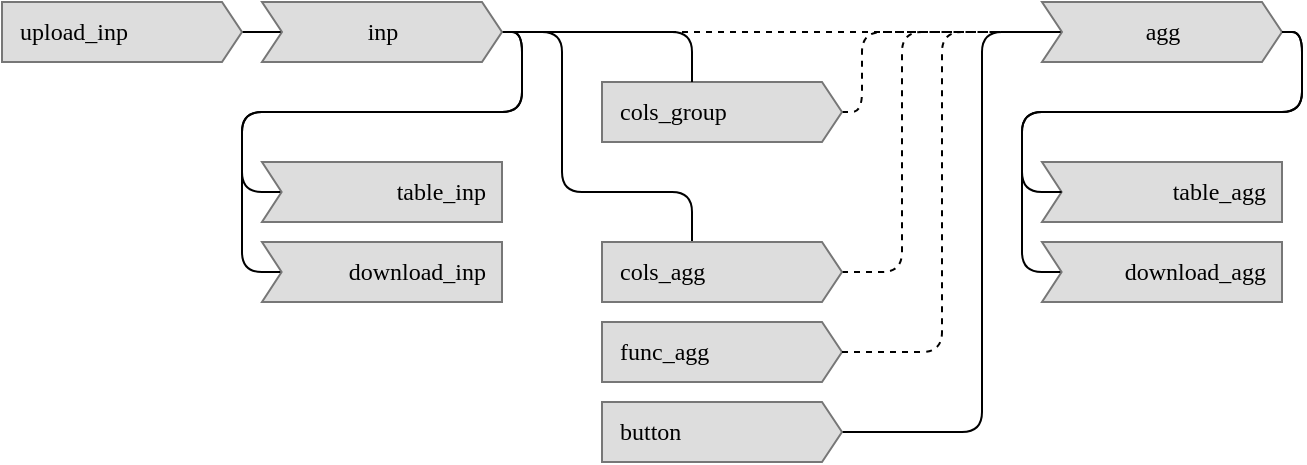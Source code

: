 <mxfile version="16.5.1" type="device" pages="8"><diagram id="Tk9Ac-8iegoaQCxrWVuG" name="shiny"><mxGraphModel dx="1106" dy="762" grid="1" gridSize="10" guides="1" tooltips="1" connect="1" arrows="1" fold="1" page="1" pageScale="1" pageWidth="1100" pageHeight="850" math="0" shadow="0"><root><mxCell id="0"/><mxCell id="1" parent="0"/><mxCell id="f7l_7jpWV9o2SI_BzNjk-26" style="edgeStyle=orthogonalEdgeStyle;orthogonalLoop=1;jettySize=auto;html=1;exitX=1;exitY=0.5;exitDx=0;exitDy=0;exitPerimeter=0;entryX=0;entryY=0.5;entryDx=9.81;entryDy=0;entryPerimeter=0;fontFamily=Roboto Mono;fontSource=https%3A%2F%2Ffonts.googleapis.com%2Fcss%3Ffamily%3DRoboto%2BMono;endArrow=none;endFill=0;spacingLeft=7;spacingRight=7;" parent="1" source="f7l_7jpWV9o2SI_BzNjk-56" target="f7l_7jpWV9o2SI_BzNjk-17" edge="1"><mxGeometry relative="1" as="geometry"><mxPoint x="440" y="575" as="sourcePoint"/><Array as="points"><mxPoint x="450" y="575"/><mxPoint x="450" y="615"/><mxPoint x="310" y="615"/><mxPoint x="310" y="655"/></Array></mxGeometry></mxCell><mxCell id="f7l_7jpWV9o2SI_BzNjk-27" style="edgeStyle=orthogonalEdgeStyle;rounded=1;orthogonalLoop=1;jettySize=auto;html=1;exitX=1;exitY=0.5;exitDx=0;exitDy=0;exitPerimeter=0;entryX=0;entryY=0.5;entryDx=9.81;entryDy=0;entryPerimeter=0;fontFamily=Roboto Mono;fontSource=https%3A%2F%2Ffonts.googleapis.com%2Fcss%3Ffamily%3DRoboto%2BMono;endArrow=none;endFill=0;spacingLeft=7;spacingRight=7;" parent="1" source="f7l_7jpWV9o2SI_BzNjk-56" target="f7l_7jpWV9o2SI_BzNjk-14" edge="1"><mxGeometry relative="1" as="geometry"><mxPoint x="440" y="575" as="sourcePoint"/><Array as="points"><mxPoint x="450" y="575"/><mxPoint x="450" y="615"/><mxPoint x="310" y="615"/><mxPoint x="310" y="695"/></Array></mxGeometry></mxCell><mxCell id="f7l_7jpWV9o2SI_BzNjk-48" style="edgeStyle=orthogonalEdgeStyle;rounded=1;orthogonalLoop=1;jettySize=auto;html=1;exitX=1;exitY=0.5;exitDx=0;exitDy=0;exitPerimeter=0;entryX=0;entryY=0;entryDx=45;entryDy=0;entryPerimeter=0;fontFamily=Roboto Mono;fontSource=https%3A%2F%2Ffonts.googleapis.com%2Fcss%3Ffamily%3DRoboto%2BMono;endArrow=none;endFill=0;" parent="1" source="f7l_7jpWV9o2SI_BzNjk-56" target="KN2AeHGZ3nBixg8463X6-1" edge="1"><mxGeometry relative="1" as="geometry"><mxPoint x="320" y="575" as="sourcePoint"/><Array as="points"><mxPoint x="470" y="575"/><mxPoint x="470" y="655"/><mxPoint x="535" y="655"/></Array><mxPoint x="500" y="655" as="targetPoint"/></mxGeometry></mxCell><mxCell id="f7l_7jpWV9o2SI_BzNjk-51" style="edgeStyle=orthogonalEdgeStyle;rounded=1;orthogonalLoop=1;jettySize=auto;html=1;exitX=1;exitY=0.5;exitDx=0;exitDy=0;exitPerimeter=0;fontFamily=Roboto Mono;fontSource=https%3A%2F%2Ffonts.googleapis.com%2Fcss%3Ffamily%3DRoboto%2BMono;endArrow=none;endFill=0;dashed=1;entryX=0;entryY=0.5;entryDx=10;entryDy=0;entryPerimeter=0;" parent="1" source="f7l_7jpWV9o2SI_BzNjk-56" target="f7l_7jpWV9o2SI_BzNjk-42" edge="1"><mxGeometry relative="1" as="geometry"><mxPoint x="680" y="575.333" as="targetPoint"/><mxPoint x="340" y="575" as="sourcePoint"/></mxGeometry></mxCell><mxCell id="f7l_7jpWV9o2SI_BzNjk-14" value="download_inp" style="html=1;shadow=0;dashed=0;align=right;verticalAlign=middle;shape=mxgraph.arrows2.arrow;dy=0;dx=0;notch=9.81;fontFamily=Roboto Mono;fontSource=https%3A%2F%2Ffonts.googleapis.com%2Fcss%3Ffamily%3DRoboto%2BMono;strokeColor=#777777;fillColor=#dddddd;rounded=1;spacingRight=7;spacingLeft=7;" parent="1" vertex="1"><mxGeometry x="320" y="680" width="120" height="30" as="geometry"/></mxCell><mxCell id="f7l_7jpWV9o2SI_BzNjk-17" value="table_inp" style="html=1;shadow=0;dashed=0;align=right;verticalAlign=middle;shape=mxgraph.arrows2.arrow;dy=0;dx=0;notch=9.81;fontFamily=Roboto Mono;fontSource=https%3A%2F%2Ffonts.googleapis.com%2Fcss%3Ffamily%3DRoboto%2BMono;strokeColor=#777777;fillColor=#dddddd;rounded=1;spacingBottom=0;spacingRight=7;spacingLeft=7;" parent="1" vertex="1"><mxGeometry x="320" y="640" width="120" height="30" as="geometry"/></mxCell><mxCell id="f7l_7jpWV9o2SI_BzNjk-50" style="edgeStyle=orthogonalEdgeStyle;rounded=1;orthogonalLoop=1;jettySize=auto;html=1;entryX=0;entryY=0.5;entryDx=10;entryDy=0;entryPerimeter=0;fontFamily=Roboto Mono;fontSource=https%3A%2F%2Ffonts.googleapis.com%2Fcss%3Ffamily%3DRoboto%2BMono;endArrow=none;endFill=0;dashed=1;exitX=1;exitY=0.5;exitDx=0;exitDy=0;exitPerimeter=0;" parent="1" source="KN2AeHGZ3nBixg8463X6-1" target="f7l_7jpWV9o2SI_BzNjk-42" edge="1"><mxGeometry relative="1" as="geometry"><mxPoint x="640" y="740" as="sourcePoint"/><Array as="points"><mxPoint x="640" y="695"/><mxPoint x="640" y="575"/></Array></mxGeometry></mxCell><mxCell id="f7l_7jpWV9o2SI_BzNjk-52" style="edgeStyle=orthogonalEdgeStyle;rounded=1;orthogonalLoop=1;jettySize=auto;html=1;exitX=1;exitY=0.5;exitDx=0;exitDy=0;exitPerimeter=0;entryX=0;entryY=0.5;entryDx=10;entryDy=0;entryPerimeter=0;dashed=1;fontFamily=Roboto Mono;fontSource=https%3A%2F%2Ffonts.googleapis.com%2Fcss%3Ffamily%3DRoboto%2BMono;endArrow=none;endFill=0;" parent="1" source="f7l_7jpWV9o2SI_BzNjk-38" target="f7l_7jpWV9o2SI_BzNjk-42" edge="1"><mxGeometry relative="1" as="geometry"><Array as="points"><mxPoint x="620" y="615"/><mxPoint x="620" y="575"/></Array></mxGeometry></mxCell><mxCell id="f7l_7jpWV9o2SI_BzNjk-38" value="&lt;font face=&quot;Roboto Mono&quot;&gt;cols_group&lt;/font&gt;" style="html=1;shadow=0;dashed=0;align=left;verticalAlign=middle;shape=mxgraph.arrows2.arrow;dy=0;dx=10;notch=0;rotation=0;fillColor=#dddddd;strokeColor=#777777;rounded=1;spacingLeft=7;spacingRight=7;" parent="1" vertex="1"><mxGeometry x="490" y="600" width="120" height="30" as="geometry"/></mxCell><mxCell id="f7l_7jpWV9o2SI_BzNjk-54" style="edgeStyle=orthogonalEdgeStyle;rounded=1;orthogonalLoop=1;jettySize=auto;html=1;exitX=1;exitY=0.5;exitDx=0;exitDy=0;exitPerimeter=0;entryX=0;entryY=0.5;entryDx=10;entryDy=0;entryPerimeter=0;fontFamily=Roboto Mono;fontSource=https%3A%2F%2Ffonts.googleapis.com%2Fcss%3Ffamily%3DRoboto%2BMono;endArrow=none;endFill=0;" parent="1" source="f7l_7jpWV9o2SI_BzNjk-39" target="f7l_7jpWV9o2SI_BzNjk-42" edge="1"><mxGeometry relative="1" as="geometry"><Array as="points"><mxPoint x="680" y="775"/><mxPoint x="680" y="575"/></Array></mxGeometry></mxCell><mxCell id="f7l_7jpWV9o2SI_BzNjk-39" value="&lt;font face=&quot;Roboto Mono&quot; data-font-src=&quot;https://fonts.googleapis.com/css?family=Roboto+Mono&quot;&gt;button&lt;/font&gt;" style="html=1;shadow=0;dashed=0;align=left;verticalAlign=middle;shape=mxgraph.arrows2.arrow;dy=0;dx=10;notch=0;rotation=0;fillColor=#dddddd;strokeColor=#777777;rounded=1;spacingLeft=7;spacingRight=7;" parent="1" vertex="1"><mxGeometry x="490" y="760" width="120" height="30" as="geometry"/></mxCell><mxCell id="f7l_7jpWV9o2SI_BzNjk-41" style="edgeStyle=orthogonalEdgeStyle;rounded=1;orthogonalLoop=1;jettySize=auto;html=1;exitX=1;exitY=0.5;exitDx=0;exitDy=0;exitPerimeter=0;entryX=0;entryY=0.5;entryDx=9.81;entryDy=0;entryPerimeter=0;fontFamily=Roboto Mono;fontSource=https%3A%2F%2Ffonts.googleapis.com%2Fcss%3Ffamily%3DRoboto%2BMono;endArrow=none;endFill=0;spacingLeft=7;spacingRight=7;" parent="1" source="f7l_7jpWV9o2SI_BzNjk-42" target="f7l_7jpWV9o2SI_BzNjk-43" edge="1"><mxGeometry relative="1" as="geometry"><Array as="points"><mxPoint x="840" y="575"/><mxPoint x="840" y="615"/><mxPoint x="700" y="615"/><mxPoint x="700" y="695"/></Array></mxGeometry></mxCell><mxCell id="f7l_7jpWV9o2SI_BzNjk-42" value="&lt;font face=&quot;Roboto Mono&quot; data-font-src=&quot;https://fonts.googleapis.com/css?family=Roboto+Mono&quot;&gt;agg&lt;/font&gt;" style="html=1;shadow=0;dashed=0;align=center;verticalAlign=middle;shape=mxgraph.arrows2.arrow;dy=0;dx=10;notch=10;strokeColor=#777777;fillColor=#dddddd;rounded=1;spacingLeft=7;spacingRight=7;" parent="1" vertex="1"><mxGeometry x="710" y="560" width="120" height="30" as="geometry"/></mxCell><mxCell id="f7l_7jpWV9o2SI_BzNjk-43" value="download_agg" style="html=1;shadow=0;dashed=0;align=right;verticalAlign=middle;shape=mxgraph.arrows2.arrow;dy=0;dx=0;notch=9.81;fontFamily=Roboto Mono;fontSource=https%3A%2F%2Ffonts.googleapis.com%2Fcss%3Ffamily%3DRoboto%2BMono;strokeColor=#777777;fillColor=#dddddd;rounded=1;spacingRight=7;spacingLeft=7;" parent="1" vertex="1"><mxGeometry x="710" y="680" width="120" height="30" as="geometry"/></mxCell><mxCell id="f7l_7jpWV9o2SI_BzNjk-44" value="table_agg" style="html=1;shadow=0;dashed=0;align=right;verticalAlign=middle;shape=mxgraph.arrows2.arrow;dy=0;dx=0;notch=9.81;fontFamily=Roboto Mono;fontSource=https%3A%2F%2Ffonts.googleapis.com%2Fcss%3Ffamily%3DRoboto%2BMono;strokeColor=#777777;fillColor=#dddddd;rounded=1;spacingRight=7;spacingLeft=7;" parent="1" vertex="1"><mxGeometry x="710" y="640" width="120" height="30" as="geometry"/></mxCell><mxCell id="f7l_7jpWV9o2SI_BzNjk-57" style="edgeStyle=orthogonalEdgeStyle;rounded=1;orthogonalLoop=1;jettySize=auto;html=1;exitX=1;exitY=0.5;exitDx=0;exitDy=0;exitPerimeter=0;entryX=0;entryY=0.5;entryDx=10;entryDy=0;entryPerimeter=0;fontFamily=Roboto Mono;fontSource=https%3A%2F%2Ffonts.googleapis.com%2Fcss%3Ffamily%3DRoboto%2BMono;endArrow=none;endFill=0;" parent="1" source="f7l_7jpWV9o2SI_BzNjk-55" target="f7l_7jpWV9o2SI_BzNjk-56" edge="1"><mxGeometry relative="1" as="geometry"/></mxCell><mxCell id="f7l_7jpWV9o2SI_BzNjk-55" value="&lt;font face=&quot;Roboto Mono&quot;&gt;upload_inp&lt;/font&gt;" style="html=1;shadow=0;dashed=0;align=left;verticalAlign=middle;shape=mxgraph.arrows2.arrow;dy=0;dx=10;notch=0;rotation=0;fillColor=#dddddd;strokeColor=#777777;rounded=1;spacingLeft=7;spacingRight=7;" parent="1" vertex="1"><mxGeometry x="190" y="560" width="120" height="30" as="geometry"/></mxCell><mxCell id="KN2AeHGZ3nBixg8463X6-9" style="edgeStyle=elbowEdgeStyle;rounded=1;orthogonalLoop=1;jettySize=auto;html=1;exitX=1;exitY=0.5;exitDx=0;exitDy=0;exitPerimeter=0;entryX=0;entryY=0;entryDx=45;entryDy=0;entryPerimeter=0;endArrow=none;endFill=0;" parent="1" source="f7l_7jpWV9o2SI_BzNjk-56" target="f7l_7jpWV9o2SI_BzNjk-38" edge="1"><mxGeometry relative="1" as="geometry"><Array as="points"><mxPoint x="535" y="580"/></Array></mxGeometry></mxCell><mxCell id="f7l_7jpWV9o2SI_BzNjk-56" value="&lt;font face=&quot;Roboto Mono&quot; data-font-src=&quot;https://fonts.googleapis.com/css?family=Roboto+Mono&quot;&gt;inp&lt;br&gt;&lt;/font&gt;" style="html=1;shadow=0;dashed=0;align=center;verticalAlign=middle;shape=mxgraph.arrows2.arrow;dy=0;dx=10;notch=10;strokeColor=#777777;fillColor=#dddddd;rounded=1;spacingLeft=7;spacingRight=7;" parent="1" vertex="1"><mxGeometry x="320" y="560" width="120" height="30" as="geometry"/></mxCell><mxCell id="KN2AeHGZ3nBixg8463X6-1" value="&lt;font face=&quot;Roboto Mono&quot;&gt;cols_agg&lt;/font&gt;" style="html=1;shadow=0;dashed=0;align=left;verticalAlign=middle;shape=mxgraph.arrows2.arrow;dy=0;dx=10;notch=0;rotation=0;fillColor=#dddddd;strokeColor=#777777;rounded=1;spacingLeft=7;spacingRight=7;" parent="1" vertex="1"><mxGeometry x="490" y="680" width="120" height="30" as="geometry"/></mxCell><mxCell id="KN2AeHGZ3nBixg8463X6-5" value="&lt;font face=&quot;Roboto Mono&quot; data-font-src=&quot;https://fonts.googleapis.com/css?family=Roboto+Mono&quot;&gt;func_agg&lt;/font&gt;" style="html=1;shadow=0;dashed=0;align=left;verticalAlign=middle;shape=mxgraph.arrows2.arrow;dy=0;dx=10;notch=0;rotation=0;fillColor=#dddddd;strokeColor=#777777;rounded=1;spacingLeft=7;spacingRight=7;" parent="1" vertex="1"><mxGeometry x="490" y="720" width="120" height="30" as="geometry"/></mxCell><mxCell id="KN2AeHGZ3nBixg8463X6-6" style="edgeStyle=orthogonalEdgeStyle;rounded=1;orthogonalLoop=1;jettySize=auto;html=1;entryX=0;entryY=0.5;entryDx=10;entryDy=0;entryPerimeter=0;fontFamily=Roboto Mono;fontSource=https%3A%2F%2Ffonts.googleapis.com%2Fcss%3Ffamily%3DRoboto%2BMono;endArrow=none;endFill=0;dashed=1;exitX=1;exitY=0.5;exitDx=0;exitDy=0;exitPerimeter=0;" parent="1" source="KN2AeHGZ3nBixg8463X6-5" target="f7l_7jpWV9o2SI_BzNjk-42" edge="1"><mxGeometry relative="1" as="geometry"><mxPoint x="600" y="705" as="sourcePoint"/><Array as="points"><mxPoint x="660" y="735"/><mxPoint x="660" y="575"/></Array><mxPoint x="710" y="585" as="targetPoint"/></mxGeometry></mxCell><mxCell id="KN2AeHGZ3nBixg8463X6-14" style="edgeStyle=elbowEdgeStyle;rounded=1;orthogonalLoop=1;jettySize=auto;html=1;entryX=1;entryY=0.5;entryDx=0;entryDy=0;entryPerimeter=0;endArrow=none;endFill=0;" parent="1" source="f7l_7jpWV9o2SI_BzNjk-56" target="f7l_7jpWV9o2SI_BzNjk-56" edge="1"><mxGeometry relative="1" as="geometry"/></mxCell><mxCell id="D8PoUIpEMOmw6LWy6f3U-1" style="edgeStyle=orthogonalEdgeStyle;rounded=1;orthogonalLoop=1;jettySize=auto;html=1;exitX=1;exitY=0.5;exitDx=0;exitDy=0;exitPerimeter=0;entryX=0;entryY=0.5;entryDx=9.81;entryDy=0;entryPerimeter=0;fontFamily=Roboto Mono;fontSource=https%3A%2F%2Ffonts.googleapis.com%2Fcss%3Ffamily%3DRoboto%2BMono;endArrow=none;endFill=0;spacingLeft=7;spacingRight=7;" parent="1" source="f7l_7jpWV9o2SI_BzNjk-42" target="f7l_7jpWV9o2SI_BzNjk-44" edge="1"><mxGeometry relative="1" as="geometry"><Array as="points"><mxPoint x="840" y="575"/><mxPoint x="840" y="615"/><mxPoint x="700" y="615"/><mxPoint x="700" y="655"/></Array><mxPoint x="815" y="580" as="sourcePoint"/><mxPoint x="724.81" y="700" as="targetPoint"/></mxGeometry></mxCell></root></mxGraphModel></diagram><diagram id="ih5C9z9XwsauRKLM52qs" name="shiny-local"><mxGraphModel dx="1106" dy="762" grid="1" gridSize="10" guides="1" tooltips="1" connect="1" arrows="1" fold="1" page="1" pageScale="1" pageWidth="1100" pageHeight="850" math="0" shadow="0"><root><mxCell id="j2OJonAWt9H_lDiBLQ78-0"/><mxCell id="j2OJonAWt9H_lDiBLQ78-1" parent="j2OJonAWt9H_lDiBLQ78-0"/><mxCell id="j2OJonAWt9H_lDiBLQ78-2" style="edgeStyle=orthogonalEdgeStyle;orthogonalLoop=1;jettySize=auto;html=1;exitX=1;exitY=0.5;exitDx=0;exitDy=0;exitPerimeter=0;entryX=0;entryY=0.5;entryDx=9.81;entryDy=0;entryPerimeter=0;fontFamily=Roboto Mono;fontSource=https%3A%2F%2Ffonts.googleapis.com%2Fcss%3Ffamily%3DRoboto%2BMono;endArrow=none;endFill=0;spacingLeft=7;spacingRight=7;" parent="j2OJonAWt9H_lDiBLQ78-1" source="j2OJonAWt9H_lDiBLQ78-20" target="j2OJonAWt9H_lDiBLQ78-7" edge="1"><mxGeometry relative="1" as="geometry"><mxPoint x="340" y="265" as="sourcePoint"/><Array as="points"><mxPoint x="360" y="265"/><mxPoint x="360" y="265"/></Array></mxGeometry></mxCell><mxCell id="j2OJonAWt9H_lDiBLQ78-4" style="edgeStyle=orthogonalEdgeStyle;rounded=1;orthogonalLoop=1;jettySize=auto;html=1;exitX=1;exitY=0.5;exitDx=0;exitDy=0;exitPerimeter=0;fontFamily=Roboto Mono;fontSource=https%3A%2F%2Ffonts.googleapis.com%2Fcss%3Ffamily%3DRoboto%2BMono;endArrow=none;endFill=0;entryX=0;entryY=0;entryDx=55;entryDy=0;entryPerimeter=0;" parent="j2OJonAWt9H_lDiBLQ78-1" source="j2OJonAWt9H_lDiBLQ78-20" target="j2OJonAWt9H_lDiBLQ78-21" edge="1"><mxGeometry relative="1" as="geometry"><mxPoint x="220" y="265" as="sourcePoint"/><Array as="points"><mxPoint x="370" y="265"/><mxPoint x="370" y="300"/><mxPoint x="200" y="300"/><mxPoint x="200" y="370"/><mxPoint x="275" y="370"/></Array><mxPoint x="340" y="380" as="targetPoint"/></mxGeometry></mxCell><mxCell id="j2OJonAWt9H_lDiBLQ78-5" style="edgeStyle=orthogonalEdgeStyle;rounded=1;orthogonalLoop=1;jettySize=auto;html=1;exitX=1;exitY=0.5;exitDx=0;exitDy=0;exitPerimeter=0;fontFamily=Roboto Mono;fontSource=https%3A%2F%2Ffonts.googleapis.com%2Fcss%3Ffamily%3DRoboto%2BMono;endArrow=none;endFill=0;dashed=1;entryX=0;entryY=0.5;entryDx=10;entryDy=0;entryPerimeter=0;" parent="j2OJonAWt9H_lDiBLQ78-1" source="j2OJonAWt9H_lDiBLQ78-20" target="j2OJonAWt9H_lDiBLQ78-14" edge="1"><mxGeometry relative="1" as="geometry"><mxPoint x="580" y="265.333" as="targetPoint"/><mxPoint x="240" y="265" as="sourcePoint"/><Array as="points"><mxPoint x="420" y="265"/><mxPoint x="420" y="505"/></Array></mxGeometry></mxCell><mxCell id="j2OJonAWt9H_lDiBLQ78-7" value="table_inp" style="html=1;shadow=0;dashed=0;align=right;verticalAlign=middle;shape=mxgraph.arrows2.arrow;dy=0;dx=0;notch=9.81;fontFamily=Roboto Mono;fontSource=https%3A%2F%2Ffonts.googleapis.com%2Fcss%3Ffamily%3DRoboto%2BMono;strokeColor=#777777;fillColor=#dddddd;rounded=1;spacingBottom=0;spacingRight=7;spacingLeft=7;" parent="j2OJonAWt9H_lDiBLQ78-1" vertex="1"><mxGeometry x="600" y="250" width="120" height="30" as="geometry"/></mxCell><mxCell id="j2OJonAWt9H_lDiBLQ78-8" style="edgeStyle=orthogonalEdgeStyle;rounded=1;orthogonalLoop=1;jettySize=auto;html=1;entryX=0;entryY=0.5;entryDx=10;entryDy=0;entryPerimeter=0;fontFamily=Roboto Mono;fontSource=https%3A%2F%2Ffonts.googleapis.com%2Fcss%3Ffamily%3DRoboto%2BMono;endArrow=none;endFill=0;dashed=1;exitX=1;exitY=0.5;exitDx=0;exitDy=0;exitPerimeter=0;" parent="j2OJonAWt9H_lDiBLQ78-1" source="j2OJonAWt9H_lDiBLQ78-21" target="j2OJonAWt9H_lDiBLQ78-14" edge="1"><mxGeometry relative="1" as="geometry"><mxPoint x="540" y="430" as="sourcePoint"/><Array as="points"><mxPoint x="380" y="405"/><mxPoint x="380" y="505"/></Array></mxGeometry></mxCell><mxCell id="j2OJonAWt9H_lDiBLQ78-9" style="edgeStyle=orthogonalEdgeStyle;rounded=1;orthogonalLoop=1;jettySize=auto;html=1;exitX=1;exitY=0.5;exitDx=0;exitDy=0;exitPerimeter=0;entryX=0;entryY=0.5;entryDx=10;entryDy=0;entryPerimeter=0;dashed=1;fontFamily=Roboto Mono;fontSource=https%3A%2F%2Ffonts.googleapis.com%2Fcss%3Ffamily%3DRoboto%2BMono;endArrow=none;endFill=0;" parent="j2OJonAWt9H_lDiBLQ78-1" source="j2OJonAWt9H_lDiBLQ78-10" target="j2OJonAWt9H_lDiBLQ78-14" edge="1"><mxGeometry relative="1" as="geometry"><Array as="points"><mxPoint x="400" y="335"/><mxPoint x="400" y="505"/></Array></mxGeometry></mxCell><mxCell id="j2OJonAWt9H_lDiBLQ78-10" value="&lt;font face=&quot;Roboto Mono&quot;&gt;cols_group&lt;/font&gt;" style="html=1;shadow=0;dashed=0;align=left;verticalAlign=middle;shape=mxgraph.arrows2.arrow;dy=0;dx=10;notch=0;rotation=0;fillColor=#dddddd;strokeColor=#777777;rounded=1;spacingLeft=7;spacingRight=7;" parent="j2OJonAWt9H_lDiBLQ78-1" vertex="1"><mxGeometry x="220" y="320" width="120" height="30" as="geometry"/></mxCell><mxCell id="j2OJonAWt9H_lDiBLQ78-11" style="edgeStyle=orthogonalEdgeStyle;rounded=1;orthogonalLoop=1;jettySize=auto;html=1;exitX=1;exitY=0.5;exitDx=0;exitDy=0;exitPerimeter=0;entryX=0;entryY=0.5;entryDx=10;entryDy=0;entryPerimeter=0;fontFamily=Roboto Mono;fontSource=https%3A%2F%2Ffonts.googleapis.com%2Fcss%3Ffamily%3DRoboto%2BMono;endArrow=none;endFill=0;" parent="j2OJonAWt9H_lDiBLQ78-1" source="j2OJonAWt9H_lDiBLQ78-12" target="j2OJonAWt9H_lDiBLQ78-14" edge="1"><mxGeometry relative="1" as="geometry"><Array as="points"><mxPoint x="490" y="505"/><mxPoint x="490" y="505"/></Array><mxPoint x="340" y="525" as="sourcePoint"/></mxGeometry></mxCell><mxCell id="j2OJonAWt9H_lDiBLQ78-12" value="&lt;font face=&quot;Roboto Mono&quot; data-font-src=&quot;https://fonts.googleapis.com/css?family=Roboto+Mono&quot;&gt;button&lt;/font&gt;" style="html=1;shadow=0;dashed=0;align=left;verticalAlign=middle;shape=mxgraph.arrows2.arrow;dy=0;dx=10;notch=0;rotation=0;fillColor=#dddddd;strokeColor=#777777;rounded=1;spacingLeft=7;spacingRight=7;" parent="j2OJonAWt9H_lDiBLQ78-1" vertex="1"><mxGeometry x="220" y="490" width="120" height="30" as="geometry"/></mxCell><mxCell id="j2OJonAWt9H_lDiBLQ78-14" value="&lt;font face=&quot;Roboto Mono&quot; data-font-src=&quot;https://fonts.googleapis.com/css?family=Roboto+Mono&quot;&gt;agg&lt;/font&gt;" style="html=1;shadow=0;dashed=0;align=center;verticalAlign=middle;shape=mxgraph.arrows2.arrow;dy=0;dx=10;notch=10;strokeColor=#777777;fillColor=#dddddd;rounded=1;spacingLeft=7;spacingRight=7;" parent="j2OJonAWt9H_lDiBLQ78-1" vertex="1"><mxGeometry x="440" y="490" width="120" height="30" as="geometry"/></mxCell><mxCell id="j2OJonAWt9H_lDiBLQ78-16" value="table_agg" style="html=1;shadow=0;dashed=0;align=right;verticalAlign=middle;shape=mxgraph.arrows2.arrow;dy=0;dx=0;notch=9.81;fontFamily=Roboto Mono;fontSource=https%3A%2F%2Ffonts.googleapis.com%2Fcss%3Ffamily%3DRoboto%2BMono;strokeColor=#777777;fillColor=#dddddd;rounded=1;spacingRight=7;spacingLeft=7;" parent="j2OJonAWt9H_lDiBLQ78-1" vertex="1"><mxGeometry x="600" y="320" width="120" height="30" as="geometry"/></mxCell><mxCell id="j2OJonAWt9H_lDiBLQ78-20" value="&lt;font face=&quot;Roboto Mono&quot; data-font-src=&quot;https://fonts.googleapis.com/css?family=Roboto+Mono&quot;&gt;inp&lt;br&gt;&lt;/font&gt;" style="html=1;shadow=0;dashed=0;align=center;verticalAlign=middle;shape=mxgraph.arrows2.arrow;dy=0;dx=10;notch=10;strokeColor=#777777;fillColor=#dddddd;rounded=1;spacingLeft=7;spacingRight=7;" parent="j2OJonAWt9H_lDiBLQ78-1" vertex="1"><mxGeometry x="220" y="250" width="120" height="30" as="geometry"/></mxCell><mxCell id="j2OJonAWt9H_lDiBLQ78-21" value="&lt;font face=&quot;Roboto Mono&quot;&gt;cols_agg&lt;/font&gt;" style="html=1;shadow=0;dashed=0;align=left;verticalAlign=middle;shape=mxgraph.arrows2.arrow;dy=0;dx=10;notch=0;rotation=0;fillColor=#dddddd;strokeColor=#777777;rounded=1;spacingLeft=7;spacingRight=7;" parent="j2OJonAWt9H_lDiBLQ78-1" vertex="1"><mxGeometry x="220" y="390" width="120" height="30" as="geometry"/></mxCell><mxCell id="j2OJonAWt9H_lDiBLQ78-22" value="&lt;font face=&quot;Roboto Mono&quot; data-font-src=&quot;https://fonts.googleapis.com/css?family=Roboto+Mono&quot;&gt;func_agg&lt;/font&gt;" style="html=1;shadow=0;dashed=0;align=left;verticalAlign=middle;shape=mxgraph.arrows2.arrow;dy=0;dx=10;notch=0;rotation=0;fillColor=#dddddd;strokeColor=#777777;rounded=1;spacingLeft=7;spacingRight=7;" parent="j2OJonAWt9H_lDiBLQ78-1" vertex="1"><mxGeometry x="220" y="440" width="120" height="30" as="geometry"/></mxCell><mxCell id="j2OJonAWt9H_lDiBLQ78-23" style="edgeStyle=orthogonalEdgeStyle;rounded=1;orthogonalLoop=1;jettySize=auto;html=1;entryX=0;entryY=0.5;entryDx=10;entryDy=0;entryPerimeter=0;fontFamily=Roboto Mono;fontSource=https%3A%2F%2Ffonts.googleapis.com%2Fcss%3Ffamily%3DRoboto%2BMono;endArrow=none;endFill=0;dashed=1;exitX=1;exitY=0.5;exitDx=0;exitDy=0;exitPerimeter=0;" parent="j2OJonAWt9H_lDiBLQ78-1" source="j2OJonAWt9H_lDiBLQ78-22" target="j2OJonAWt9H_lDiBLQ78-14" edge="1"><mxGeometry relative="1" as="geometry"><mxPoint x="500" y="395" as="sourcePoint"/><Array as="points"><mxPoint x="360" y="455"/><mxPoint x="360" y="505"/></Array><mxPoint x="610" y="275" as="targetPoint"/></mxGeometry></mxCell><mxCell id="j2OJonAWt9H_lDiBLQ78-24" style="edgeStyle=elbowEdgeStyle;rounded=1;orthogonalLoop=1;jettySize=auto;html=1;entryX=1;entryY=0.5;entryDx=0;entryDy=0;entryPerimeter=0;endArrow=none;endFill=0;" parent="j2OJonAWt9H_lDiBLQ78-1" source="j2OJonAWt9H_lDiBLQ78-20" target="j2OJonAWt9H_lDiBLQ78-20" edge="1"><mxGeometry relative="1" as="geometry"/></mxCell><mxCell id="j2OJonAWt9H_lDiBLQ78-25" style="edgeStyle=orthogonalEdgeStyle;rounded=1;orthogonalLoop=1;jettySize=auto;html=1;exitX=1;exitY=0.5;exitDx=0;exitDy=0;exitPerimeter=0;entryX=0;entryY=0.5;entryDx=9.81;entryDy=0;entryPerimeter=0;fontFamily=Roboto Mono;fontSource=https%3A%2F%2Ffonts.googleapis.com%2Fcss%3Ffamily%3DRoboto%2BMono;endArrow=none;endFill=0;spacingLeft=7;spacingRight=7;" parent="j2OJonAWt9H_lDiBLQ78-1" source="j2OJonAWt9H_lDiBLQ78-14" target="j2OJonAWt9H_lDiBLQ78-16" edge="1"><mxGeometry relative="1" as="geometry"><Array as="points"><mxPoint x="580" y="505"/><mxPoint x="580" y="335"/></Array><mxPoint x="735" y="270" as="sourcePoint"/><mxPoint x="644.81" y="390" as="targetPoint"/></mxGeometry></mxCell><mxCell id="vzmLHq4hkvmzPlHrp1y9-1" style="edgeStyle=orthogonalEdgeStyle;rounded=1;orthogonalLoop=1;jettySize=auto;html=1;entryX=0;entryY=0;entryDx=55;entryDy=0;entryPerimeter=0;fontFamily=Roboto Mono;fontSource=https%3A%2F%2Ffonts.googleapis.com%2Fcss%3Ffamily%3DRoboto%2BMono;endArrow=none;endFill=0;exitX=1;exitY=0.5;exitDx=0;exitDy=0;exitPerimeter=0;" parent="j2OJonAWt9H_lDiBLQ78-1" source="j2OJonAWt9H_lDiBLQ78-20" target="j2OJonAWt9H_lDiBLQ78-10" edge="1"><mxGeometry relative="1" as="geometry"><mxPoint x="340" y="260" as="sourcePoint"/><Array as="points"><mxPoint x="370" y="265"/><mxPoint x="370" y="300"/><mxPoint x="275" y="300"/></Array><mxPoint x="275" y="420" as="targetPoint"/></mxGeometry></mxCell></root></mxGraphModel></diagram><diagram id="14edoHOm0m0ZMfCCeU77" name="shiny-legend"><mxGraphModel dx="1106" dy="762" grid="1" gridSize="5" guides="1" tooltips="1" connect="1" arrows="1" fold="1" page="1" pageScale="1" pageWidth="1100" pageHeight="850" math="0" shadow="0"><root><mxCell id="moYIe3xVxk_i74F7D9gC-0"/><mxCell id="moYIe3xVxk_i74F7D9gC-1" parent="moYIe3xVxk_i74F7D9gC-0"/><mxCell id="GyB3DPJcUmnVLarNhPnz-0" value="output" style="html=1;shadow=0;dashed=0;align=right;verticalAlign=middle;shape=mxgraph.arrows2.arrow;dy=0;dx=0;notch=9.81;fontFamily=Roboto Mono;fontSource=https%3A%2F%2Ffonts.googleapis.com%2Fcss%3Ffamily%3DRoboto%2BMono;strokeColor=#777777;fillColor=#dddddd;rounded=1;spacingBottom=0;spacingRight=7;spacingLeft=7;" parent="moYIe3xVxk_i74F7D9gC-1" vertex="1"><mxGeometry x="80" y="640" width="120" height="30" as="geometry"/></mxCell><mxCell id="GyB3DPJcUmnVLarNhPnz-1" value="&lt;font face=&quot;Roboto Mono&quot;&gt;input&lt;/font&gt;" style="html=1;shadow=0;dashed=0;align=left;verticalAlign=middle;shape=mxgraph.arrows2.arrow;dy=0;dx=10;notch=0;rotation=0;fillColor=#dddddd;strokeColor=#777777;rounded=1;spacingLeft=7;spacingRight=7;" parent="moYIe3xVxk_i74F7D9gC-1" vertex="1"><mxGeometry x="80" y="560" width="120" height="30" as="geometry"/></mxCell><mxCell id="GyB3DPJcUmnVLarNhPnz-2" value="&lt;font face=&quot;Roboto Mono&quot; data-font-src=&quot;https://fonts.googleapis.com/css?family=Roboto+Mono&quot;&gt;reactive&lt;br&gt;&lt;/font&gt;" style="html=1;shadow=0;dashed=0;align=center;verticalAlign=middle;shape=mxgraph.arrows2.arrow;dy=0;dx=10;notch=10;strokeColor=#777777;fillColor=#dddddd;rounded=1;spacingLeft=7;spacingRight=7;" parent="moYIe3xVxk_i74F7D9gC-1" vertex="1"><mxGeometry x="80" y="600" width="120" height="30" as="geometry"/></mxCell><mxCell id="6qPOwE7gRDBidgMuJMdK-0" style="edgeStyle=orthogonalEdgeStyle;rounded=1;orthogonalLoop=1;jettySize=auto;html=1;exitX=1;exitY=0.5;exitDx=0;exitDy=0;exitPerimeter=0;fontFamily=Roboto Mono;fontSource=https%3A%2F%2Ffonts.googleapis.com%2Fcss%3Ffamily%3DRoboto%2BMono;endArrow=none;endFill=0;dashed=1;" parent="moYIe3xVxk_i74F7D9gC-1" edge="1"><mxGeometry relative="1" as="geometry"><mxPoint x="340" y="575" as="targetPoint"/><mxPoint x="240" y="575" as="sourcePoint"/></mxGeometry></mxCell><mxCell id="6qPOwE7gRDBidgMuJMdK-1" value="evaluation" style="text;html=1;align=left;verticalAlign=middle;resizable=0;points=[];autosize=1;strokeColor=none;fillColor=none;fontFamily=Roboto Mono;" parent="moYIe3xVxk_i74F7D9gC-1" vertex="1"><mxGeometry x="240" y="530" width="85" height="20" as="geometry"/></mxCell><mxCell id="6qPOwE7gRDBidgMuJMdK-2" style="edgeStyle=orthogonalEdgeStyle;rounded=1;orthogonalLoop=1;jettySize=auto;html=1;exitX=1;exitY=0.5;exitDx=0;exitDy=0;exitPerimeter=0;fontFamily=Roboto Mono;fontSource=https%3A%2F%2Ffonts.googleapis.com%2Fcss%3Ffamily%3DRoboto%2BMono;endArrow=none;endFill=0;" parent="moYIe3xVxk_i74F7D9gC-1" edge="1"><mxGeometry relative="1" as="geometry"><mxPoint x="340" y="615" as="targetPoint"/><mxPoint x="240" y="615" as="sourcePoint"/></mxGeometry></mxCell><mxCell id="6qPOwE7gRDBidgMuJMdK-3" value="delayed" style="text;html=1;align=left;verticalAlign=middle;resizable=0;points=[];autosize=1;strokeColor=none;fillColor=none;fontFamily=Roboto Mono;" parent="moYIe3xVxk_i74F7D9gC-1" vertex="1"><mxGeometry x="350" y="563" width="65" height="20" as="geometry"/></mxCell><mxCell id="6qPOwE7gRDBidgMuJMdK-4" value="immediate" style="text;html=1;align=left;verticalAlign=middle;resizable=0;points=[];autosize=1;strokeColor=none;fillColor=none;fontFamily=Roboto Mono;" parent="moYIe3xVxk_i74F7D9gC-1" vertex="1"><mxGeometry x="350" y="603" width="80" height="20" as="geometry"/></mxCell><mxCell id="6qPOwE7gRDBidgMuJMdK-5" value="expression type" style="text;html=1;align=left;verticalAlign=middle;resizable=0;points=[];autosize=1;strokeColor=none;fillColor=none;fontFamily=Roboto Mono;" parent="moYIe3xVxk_i74F7D9gC-1" vertex="1"><mxGeometry x="80" y="530" width="120" height="20" as="geometry"/></mxCell><mxCell id="YZhOLVAYw920g3HusLFz-0" value="" style="html=1;shadow=0;dashed=0;align=left;verticalAlign=middle;shape=mxgraph.arrows2.arrow;dy=0;dx=10;notch=0;rotation=0;fillColor=#dddddd;strokeColor=#777777;rounded=1;spacingLeft=7;spacingRight=7;" vertex="1" parent="moYIe3xVxk_i74F7D9gC-1"><mxGeometry x="460" y="640" width="120" height="30" as="geometry"/></mxCell><mxCell id="APDvVH7PN4vbf4vlzFmm-0" style="edgeStyle=orthogonalEdgeStyle;rounded=1;orthogonalLoop=1;jettySize=auto;html=1;fontFamily=Roboto Mono;fontSource=https%3A%2F%2Ffonts.googleapis.com%2Fcss%3Ffamily%3DRoboto%2BMono;endArrow=none;endFill=0;entryX=0;entryY=0;entryDx=55;entryDy=0;entryPerimeter=0;" edge="1" parent="moYIe3xVxk_i74F7D9gC-1" target="YZhOLVAYw920g3HusLFz-0"><mxGeometry relative="1" as="geometry"><mxPoint x="600" y="615" as="sourcePoint"/><Array as="points"><mxPoint x="600" y="615"/><mxPoint x="515" y="615"/></Array><mxPoint x="515" y="635" as="targetPoint"/></mxGeometry></mxCell><mxCell id="APDvVH7PN4vbf4vlzFmm-2" value="using observer" style="text;html=1;align=left;verticalAlign=middle;resizable=0;points=[];autosize=1;strokeColor=none;fillColor=none;fontFamily=Roboto Mono;" vertex="1" parent="moYIe3xVxk_i74F7D9gC-1"><mxGeometry x="610" y="605" width="115" height="20" as="geometry"/></mxCell><mxCell id="APDvVH7PN4vbf4vlzFmm-5" style="edgeStyle=orthogonalEdgeStyle;curved=1;rounded=0;orthogonalLoop=1;jettySize=auto;html=1;exitX=0;exitY=0.5;exitDx=9.81;exitDy=0;exitPerimeter=0;endArrow=none;endFill=0;" edge="1" parent="moYIe3xVxk_i74F7D9gC-1" source="APDvVH7PN4vbf4vlzFmm-3"><mxGeometry relative="1" as="geometry"><mxPoint x="440" y="578" as="targetPoint"/></mxGeometry></mxCell><mxCell id="APDvVH7PN4vbf4vlzFmm-3" value="" style="html=1;shadow=0;dashed=0;align=right;verticalAlign=middle;shape=mxgraph.arrows2.arrow;dy=0;dx=0;notch=9.81;fontFamily=Roboto Mono;fontSource=https%3A%2F%2Ffonts.googleapis.com%2Fcss%3Ffamily%3DRoboto%2BMono;strokeColor=#777777;fillColor=#dddddd;rounded=1;spacingBottom=0;spacingRight=7;spacingLeft=7;" vertex="1" parent="moYIe3xVxk_i74F7D9gC-1"><mxGeometry x="460" y="563" width="120" height="30" as="geometry"/></mxCell><mxCell id="APDvVH7PN4vbf4vlzFmm-6" value="using definition" style="text;html=1;align=left;verticalAlign=middle;resizable=0;points=[];autosize=1;strokeColor=none;fillColor=none;fontFamily=Roboto Mono;" vertex="1" parent="moYIe3xVxk_i74F7D9gC-1"><mxGeometry x="610" y="568" width="130" height="20" as="geometry"/></mxCell><mxCell id="APDvVH7PN4vbf4vlzFmm-7" value="update" style="text;html=1;align=left;verticalAlign=middle;resizable=0;points=[];autosize=1;strokeColor=none;fillColor=none;fontFamily=Roboto Mono;" vertex="1" parent="moYIe3xVxk_i74F7D9gC-1"><mxGeometry x="455" y="530" width="55" height="20" as="geometry"/></mxCell></root></mxGraphModel></diagram><diagram id="mAb4xHAam4DpgYQNbp7F" name="dash"><mxGraphModel dx="1106" dy="778" grid="1" gridSize="10" guides="1" tooltips="1" connect="1" arrows="1" fold="1" page="1" pageScale="1" pageWidth="1100" pageHeight="850" math="0" shadow="0"><root><mxCell id="QgPxTzymzmm40W7hgHyh-0"/><mxCell id="QgPxTzymzmm40W7hgHyh-1" parent="QgPxTzymzmm40W7hgHyh-0"/><mxCell id="QgPxTzymzmm40W7hgHyh-2" value="update_input_file_name" style="ellipse;whiteSpace=wrap;html=1;fontFamily=Roboto Mono;fontSource=https%3A%2F%2Ffonts.googleapis.com%2Fcss%3Ffamily%3DRoboto%2BMono;fillColor=#bbb;strokeColor=#777;spacingTop=55;strokeWidth=1;" parent="QgPxTzymzmm40W7hgHyh-1" vertex="1"><mxGeometry x="279" y="60" width="40" height="40" as="geometry"/></mxCell><mxCell id="QgPxTzymzmm40W7hgHyh-3" value="upload-inp" style="rounded=1;whiteSpace=wrap;html=1;fillColor=#ddd;strokeColor=#777;align=left;fontFamily=Roboto Mono;fontSource=https%3A%2F%2Ffonts.googleapis.com%2Fcss%3Ffamily%3DRoboto%2BMono;verticalAlign=top;spacingLeft=10;" parent="QgPxTzymzmm40W7hgHyh-1" vertex="1"><mxGeometry x="39" y="40" width="140" height="100" as="geometry"/></mxCell><mxCell id="3YjNFzRJUj8AGDjr4mFf-0" value="filename" style="rounded=1;whiteSpace=wrap;html=1;strokeColor=#777;fillColor=#fff;align=left;fontFamily=Roboto Mono;fontSource=https%3A%2F%2Ffonts.googleapis.com%2Fcss%3Ffamily%3DRoboto%2BMono;spacingLeft=5;verticalAlign=middle;spacingTop=-3;" parent="QgPxTzymzmm40W7hgHyh-1" vertex="1"><mxGeometry x="49" y="70" width="80" height="20" as="geometry"/></mxCell><mxCell id="YexfykazdYzWlwmjBdLu-7" style="edgeStyle=orthogonalEdgeStyle;rounded=1;orthogonalLoop=1;jettySize=auto;html=1;exitX=1;exitY=0.5;exitDx=0;exitDy=0;entryX=0;entryY=0.5;entryDx=0;entryDy=0;fontFamily=Roboto Mono;fontSource=https%3A%2F%2Ffonts.googleapis.com%2Fcss%3Ffamily%3DRoboto%2BMono;endArrow=openThin;endFill=0;strokeColor=#000000;strokeWidth=2;" parent="QgPxTzymzmm40W7hgHyh-1" source="YexfykazdYzWlwmjBdLu-0" target="YexfykazdYzWlwmjBdLu-4" edge="1"><mxGeometry relative="1" as="geometry"><Array as="points"><mxPoint x="199" y="110"/><mxPoint x="199" y="170"/></Array></mxGeometry></mxCell><mxCell id="YexfykazdYzWlwmjBdLu-0" value="content" style="rounded=1;whiteSpace=wrap;html=1;strokeColor=#777;fillColor=#fff;align=left;fontFamily=Roboto Mono;fontSource=https%3A%2F%2Ffonts.googleapis.com%2Fcss%3Ffamily%3DRoboto%2BMono;spacingLeft=5;verticalAlign=middle;spacingTop=-3;" parent="QgPxTzymzmm40W7hgHyh-1" vertex="1"><mxGeometry x="49" y="100" width="80" height="20" as="geometry"/></mxCell><mxCell id="rC1q3kWw2WCcmMP9bsvK-3" style="edgeStyle=orthogonalEdgeStyle;curved=1;rounded=0;orthogonalLoop=1;jettySize=auto;html=1;exitX=1;exitY=0.5;exitDx=0;exitDy=0;entryX=0;entryY=0.5;entryDx=0;entryDy=0;fontFamily=Roboto Mono;fontSource=https%3A%2F%2Ffonts.googleapis.com%2Fcss%3Ffamily%3DRoboto%2BMono;endArrow=openThin;endFill=0;strokeColor=#000000;strokeWidth=2;" parent="QgPxTzymzmm40W7hgHyh-1" source="3YjNFzRJUj8AGDjr4mFf-0" target="QgPxTzymzmm40W7hgHyh-2" edge="1"><mxGeometry relative="1" as="geometry"/></mxCell><mxCell id="rC1q3kWw2WCcmMP9bsvK-1" value="upload-status" style="rounded=1;whiteSpace=wrap;html=1;fillColor=#ddd;strokeColor=#777;align=left;fontFamily=Roboto Mono;fontSource=https%3A%2F%2Ffonts.googleapis.com%2Fcss%3Ffamily%3DRoboto%2BMono;verticalAlign=top;spacingLeft=10;" parent="QgPxTzymzmm40W7hgHyh-1" vertex="1"><mxGeometry x="419" y="40" width="120" height="70" as="geometry"/></mxCell><mxCell id="rC1q3kWw2WCcmMP9bsvK-2" value="children" style="rounded=1;whiteSpace=wrap;html=1;strokeColor=#777;fillColor=#fff;align=left;fontFamily=Roboto Mono;fontSource=https%3A%2F%2Ffonts.googleapis.com%2Fcss%3Ffamily%3DRoboto%2BMono;spacingLeft=5;verticalAlign=middle;spacingTop=-3;" parent="QgPxTzymzmm40W7hgHyh-1" vertex="1"><mxGeometry x="429" y="70" width="80" height="20" as="geometry"/></mxCell><mxCell id="rC1q3kWw2WCcmMP9bsvK-7" style="edgeStyle=orthogonalEdgeStyle;curved=1;rounded=0;orthogonalLoop=1;jettySize=auto;html=1;exitX=1;exitY=0.5;exitDx=0;exitDy=0;entryX=0;entryY=0.5;entryDx=0;entryDy=0;fontFamily=Roboto Mono;fontSource=https%3A%2F%2Ffonts.googleapis.com%2Fcss%3Ffamily%3DRoboto%2BMono;endArrow=openThin;endFill=0;strokeColor=#000000;strokeWidth=2;" parent="QgPxTzymzmm40W7hgHyh-1" source="QgPxTzymzmm40W7hgHyh-2" target="rC1q3kWw2WCcmMP9bsvK-2" edge="1"><mxGeometry relative="1" as="geometry"/></mxCell><mxCell id="YexfykazdYzWlwmjBdLu-2" value="inp" style="rounded=1;whiteSpace=wrap;html=1;fillColor=#ddd;strokeColor=#777;align=left;fontFamily=Roboto Mono;fontSource=https%3A%2F%2Ffonts.googleapis.com%2Fcss%3Ffamily%3DRoboto%2BMono;verticalAlign=top;spacingLeft=10;" parent="QgPxTzymzmm40W7hgHyh-1" vertex="1"><mxGeometry x="419" y="130" width="120" height="70" as="geometry"/></mxCell><mxCell id="fd_K2k72DdmhzcARsQ7L-9" style="edgeStyle=orthogonalEdgeStyle;rounded=1;orthogonalLoop=1;jettySize=auto;html=1;exitX=1;exitY=0.5;exitDx=0;exitDy=0;entryX=0;entryY=0;entryDx=0;entryDy=0;fontFamily=Roboto Mono;fontSource=https%3A%2F%2Ffonts.googleapis.com%2Fcss%3Ffamily%3DRoboto%2BMono;endArrow=openThin;endFill=0;strokeColor=#000000;strokeWidth=2;dashed=1;" parent="QgPxTzymzmm40W7hgHyh-1" source="YexfykazdYzWlwmjBdLu-3" target="fd_K2k72DdmhzcARsQ7L-2" edge="1"><mxGeometry relative="1" as="geometry"><Array as="points"><mxPoint x="559" y="170"/><mxPoint x="559" y="220"/><mxPoint x="199" y="220"/><mxPoint x="199" y="280"/><mxPoint x="285" y="280"/></Array></mxGeometry></mxCell><mxCell id="fd_K2k72DdmhzcARsQ7L-39" style="edgeStyle=orthogonalEdgeStyle;rounded=1;orthogonalLoop=1;jettySize=auto;html=1;exitX=1;exitY=0.5;exitDx=0;exitDy=0;entryX=0;entryY=0.5;entryDx=0;entryDy=0;fontFamily=Roboto Mono;fontSource=https%3A%2F%2Ffonts.googleapis.com%2Fcss%3Ffamily%3DRoboto%2BMono;endArrow=openThin;endFill=0;strokeColor=#000000;strokeWidth=2;dashed=1;" parent="QgPxTzymzmm40W7hgHyh-1" source="YexfykazdYzWlwmjBdLu-3" target="fd_K2k72DdmhzcARsQ7L-38" edge="1"><mxGeometry relative="1" as="geometry"><Array as="points"><mxPoint x="670" y="170"/></Array></mxGeometry></mxCell><mxCell id="YexfykazdYzWlwmjBdLu-3" value="data" style="rounded=1;whiteSpace=wrap;html=1;strokeColor=#777;fillColor=#fff;align=left;fontFamily=Roboto Mono;fontSource=https%3A%2F%2Ffonts.googleapis.com%2Fcss%3Ffamily%3DRoboto%2BMono;spacingLeft=5;verticalAlign=middle;spacingTop=-3;" parent="QgPxTzymzmm40W7hgHyh-1" vertex="1"><mxGeometry x="429" y="160" width="80" height="20" as="geometry"/></mxCell><mxCell id="YexfykazdYzWlwmjBdLu-8" style="edgeStyle=orthogonalEdgeStyle;curved=1;rounded=0;orthogonalLoop=1;jettySize=auto;html=1;exitX=1;exitY=0.5;exitDx=0;exitDy=0;entryX=0;entryY=0.5;entryDx=0;entryDy=0;fontFamily=Roboto Mono;fontSource=https%3A%2F%2Ffonts.googleapis.com%2Fcss%3Ffamily%3DRoboto%2BMono;endArrow=openThin;endFill=0;strokeColor=#000000;strokeWidth=2;" parent="QgPxTzymzmm40W7hgHyh-1" source="YexfykazdYzWlwmjBdLu-4" target="YexfykazdYzWlwmjBdLu-3" edge="1"><mxGeometry relative="1" as="geometry"/></mxCell><mxCell id="YexfykazdYzWlwmjBdLu-4" value="parse_input_file_contents" style="ellipse;whiteSpace=wrap;html=1;fontFamily=Roboto Mono;fontSource=https%3A%2F%2Ffonts.googleapis.com%2Fcss%3Ffamily%3DRoboto%2BMono;fillColor=#bbb;strokeColor=#777;spacingTop=55;strokeWidth=1;" parent="QgPxTzymzmm40W7hgHyh-1" vertex="1"><mxGeometry x="279" y="150" width="40" height="40" as="geometry"/></mxCell><mxCell id="fd_K2k72DdmhzcARsQ7L-0" value="download-btn-inp" style="rounded=1;whiteSpace=wrap;html=1;fillColor=#ddd;strokeColor=#777;align=left;fontFamily=Roboto Mono;fontSource=https%3A%2F%2Ffonts.googleapis.com%2Fcss%3Ffamily%3DRoboto%2BMono;verticalAlign=top;spacingLeft=10;" parent="QgPxTzymzmm40W7hgHyh-1" vertex="1"><mxGeometry x="39" y="240" width="140" height="70" as="geometry"/></mxCell><mxCell id="fd_K2k72DdmhzcARsQ7L-7" style="edgeStyle=orthogonalEdgeStyle;rounded=1;orthogonalLoop=1;jettySize=auto;html=1;exitX=1;exitY=0.5;exitDx=0;exitDy=0;fontFamily=Roboto Mono;fontSource=https%3A%2F%2Ffonts.googleapis.com%2Fcss%3Ffamily%3DRoboto%2BMono;endArrow=openThin;endFill=0;strokeColor=#000000;strokeWidth=2;" parent="QgPxTzymzmm40W7hgHyh-1" source="fd_K2k72DdmhzcARsQ7L-1" target="fd_K2k72DdmhzcARsQ7L-2" edge="1"><mxGeometry relative="1" as="geometry"/></mxCell><mxCell id="fd_K2k72DdmhzcARsQ7L-1" value="n_clicks" style="rounded=1;whiteSpace=wrap;html=1;strokeColor=#777;fillColor=#fff;align=left;fontFamily=Roboto Mono;fontSource=https%3A%2F%2Ffonts.googleapis.com%2Fcss%3Ffamily%3DRoboto%2BMono;spacingLeft=5;verticalAlign=middle;spacingTop=-3;" parent="QgPxTzymzmm40W7hgHyh-1" vertex="1"><mxGeometry x="49" y="270" width="80" height="20" as="geometry"/></mxCell><mxCell id="fd_K2k72DdmhzcARsQ7L-2" value="download_inp" style="ellipse;whiteSpace=wrap;html=1;fontFamily=Roboto Mono;fontSource=https%3A%2F%2Ffonts.googleapis.com%2Fcss%3Ffamily%3DRoboto%2BMono;fillColor=#bbb;strokeColor=#777;spacingTop=55;strokeWidth=1;" parent="QgPxTzymzmm40W7hgHyh-1" vertex="1"><mxGeometry x="279" y="260" width="40" height="40" as="geometry"/></mxCell><mxCell id="fd_K2k72DdmhzcARsQ7L-5" value="download-inp" style="rounded=1;whiteSpace=wrap;html=1;fillColor=#ddd;strokeColor=#777;align=left;fontFamily=Roboto Mono;fontSource=https%3A%2F%2Ffonts.googleapis.com%2Fcss%3Ffamily%3DRoboto%2BMono;verticalAlign=top;spacingLeft=10;" parent="QgPxTzymzmm40W7hgHyh-1" vertex="1"><mxGeometry x="419" y="240" width="120" height="70" as="geometry"/></mxCell><mxCell id="fd_K2k72DdmhzcARsQ7L-6" value="data" style="rounded=1;whiteSpace=wrap;html=1;strokeColor=#777;fillColor=#fff;align=left;fontFamily=Roboto Mono;fontSource=https%3A%2F%2Ffonts.googleapis.com%2Fcss%3Ffamily%3DRoboto%2BMono;spacingLeft=5;verticalAlign=middle;spacingTop=-3;" parent="QgPxTzymzmm40W7hgHyh-1" vertex="1"><mxGeometry x="429" y="270" width="80" height="20" as="geometry"/></mxCell><mxCell id="fd_K2k72DdmhzcARsQ7L-8" style="edgeStyle=orthogonalEdgeStyle;rounded=1;orthogonalLoop=1;jettySize=auto;html=1;exitX=1;exitY=0.5;exitDx=0;exitDy=0;fontFamily=Roboto Mono;fontSource=https%3A%2F%2Ffonts.googleapis.com%2Fcss%3Ffamily%3DRoboto%2BMono;endArrow=openThin;endFill=0;strokeColor=#000000;strokeWidth=2;entryX=0;entryY=0.5;entryDx=0;entryDy=0;" parent="QgPxTzymzmm40W7hgHyh-1" source="fd_K2k72DdmhzcARsQ7L-2" target="fd_K2k72DdmhzcARsQ7L-6" edge="1"><mxGeometry relative="1" as="geometry"><mxPoint x="399" y="300" as="targetPoint"/></mxGeometry></mxCell><mxCell id="fd_K2k72DdmhzcARsQ7L-10" value="update_table_inp" style="ellipse;html=1;fontFamily=Roboto Mono;fontSource=https%3A%2F%2Ffonts.googleapis.com%2Fcss%3Ffamily%3DRoboto%2BMono;fillColor=#ddd;strokeColor=#777;spacingTop=55;" parent="QgPxTzymzmm40W7hgHyh-1" vertex="1"><mxGeometry x="279" y="370" width="40" height="40" as="geometry"/></mxCell><mxCell id="fd_K2k72DdmhzcARsQ7L-11" value="table-inp" style="rounded=1;whiteSpace=wrap;html=1;fillColor=#ddd;strokeColor=#777;align=left;fontFamily=Roboto Mono;fontSource=https%3A%2F%2Ffonts.googleapis.com%2Fcss%3Ffamily%3DRoboto%2BMono;verticalAlign=top;spacingLeft=10;" parent="QgPxTzymzmm40W7hgHyh-1" vertex="1"><mxGeometry x="419" y="350" width="120" height="90" as="geometry"/></mxCell><mxCell id="fd_K2k72DdmhzcARsQ7L-12" value="columns" style="rounded=1;whiteSpace=wrap;html=1;strokeColor=#777;fillColor=#fff;align=left;fontFamily=Roboto Mono;fontSource=https%3A%2F%2Ffonts.googleapis.com%2Fcss%3Ffamily%3DRoboto%2BMono;spacingLeft=5;verticalAlign=middle;spacingTop=-3;" parent="QgPxTzymzmm40W7hgHyh-1" vertex="1"><mxGeometry x="429" y="380" width="80" height="20" as="geometry"/></mxCell><mxCell id="fd_K2k72DdmhzcARsQ7L-13" style="edgeStyle=orthogonalEdgeStyle;rounded=1;orthogonalLoop=1;jettySize=auto;html=1;exitX=1;exitY=0.5;exitDx=0;exitDy=0;fontFamily=Roboto Mono;fontSource=https%3A%2F%2Ffonts.googleapis.com%2Fcss%3Ffamily%3DRoboto%2BMono;endArrow=openThin;endFill=0;strokeColor=#000000;strokeWidth=2;entryX=0;entryY=0.5;entryDx=0;entryDy=0;" parent="QgPxTzymzmm40W7hgHyh-1" source="fd_K2k72DdmhzcARsQ7L-10" target="fd_K2k72DdmhzcARsQ7L-12" edge="1"><mxGeometry relative="1" as="geometry"><mxPoint x="399" y="410" as="targetPoint"/></mxGeometry></mxCell><mxCell id="fd_K2k72DdmhzcARsQ7L-14" value="data" style="rounded=1;whiteSpace=wrap;html=1;strokeColor=#777;fillColor=#fff;align=left;fontFamily=Roboto Mono;fontSource=https%3A%2F%2Ffonts.googleapis.com%2Fcss%3Ffamily%3DRoboto%2BMono;spacingLeft=5;verticalAlign=middle;spacingTop=-3;" parent="QgPxTzymzmm40W7hgHyh-1" vertex="1"><mxGeometry x="429" y="410" width="80" height="20" as="geometry"/></mxCell><mxCell id="fd_K2k72DdmhzcARsQ7L-16" style="edgeStyle=orthogonalEdgeStyle;rounded=1;orthogonalLoop=1;jettySize=auto;html=1;fontFamily=Roboto Mono;fontSource=https%3A%2F%2Ffonts.googleapis.com%2Fcss%3Ffamily%3DRoboto%2BMono;endArrow=openThin;endFill=0;strokeColor=#000000;strokeWidth=2;entryX=0;entryY=0.5;entryDx=0;entryDy=0;" parent="QgPxTzymzmm40W7hgHyh-1" target="fd_K2k72DdmhzcARsQ7L-14" edge="1"><mxGeometry relative="1" as="geometry"><mxPoint x="439" y="400" as="targetPoint"/><mxPoint x="319" y="390" as="sourcePoint"/><Array as="points"><mxPoint x="399" y="390"/><mxPoint x="399" y="420"/></Array></mxGeometry></mxCell><mxCell id="fd_K2k72DdmhzcARsQ7L-21" value="cols-group" style="rounded=1;whiteSpace=wrap;html=1;fillColor=#ddd;strokeColor=#777;align=left;fontFamily=Roboto Mono;fontSource=https%3A%2F%2Ffonts.googleapis.com%2Fcss%3Ffamily%3DRoboto%2BMono;verticalAlign=top;spacingLeft=10;" parent="QgPxTzymzmm40W7hgHyh-1" vertex="1"><mxGeometry x="419" y="460" width="120" height="90" as="geometry"/></mxCell><mxCell id="fd_K2k72DdmhzcARsQ7L-22" value="options" style="rounded=1;whiteSpace=wrap;html=1;strokeColor=#777;fillColor=#fff;align=left;fontFamily=Roboto Mono;fontSource=https%3A%2F%2Ffonts.googleapis.com%2Fcss%3Ffamily%3DRoboto%2BMono;spacingLeft=5;verticalAlign=middle;spacingTop=-3;" parent="QgPxTzymzmm40W7hgHyh-1" vertex="1"><mxGeometry x="429" y="490" width="80" height="20" as="geometry"/></mxCell><mxCell id="fd_K2k72DdmhzcARsQ7L-40" style="edgeStyle=orthogonalEdgeStyle;rounded=1;orthogonalLoop=1;jettySize=auto;html=1;exitX=1;exitY=0.5;exitDx=0;exitDy=0;dashed=1;fontFamily=Roboto Mono;fontSource=https%3A%2F%2Ffonts.googleapis.com%2Fcss%3Ffamily%3DRoboto%2BMono;endArrow=openThin;endFill=0;strokeColor=#000000;strokeWidth=2;entryX=0;entryY=0.5;entryDx=0;entryDy=0;" parent="QgPxTzymzmm40W7hgHyh-1" source="fd_K2k72DdmhzcARsQ7L-23" target="fd_K2k72DdmhzcARsQ7L-38" edge="1"><mxGeometry relative="1" as="geometry"><mxPoint x="640" y="170" as="targetPoint"/><Array as="points"><mxPoint x="580" y="530"/><mxPoint x="580" y="170"/></Array></mxGeometry></mxCell><mxCell id="fd_K2k72DdmhzcARsQ7L-23" value="value" style="rounded=1;whiteSpace=wrap;html=1;strokeColor=#777;fillColor=#fff;align=left;fontFamily=Roboto Mono;fontSource=https%3A%2F%2Ffonts.googleapis.com%2Fcss%3Ffamily%3DRoboto%2BMono;spacingLeft=5;verticalAlign=middle;spacingTop=-3;" parent="QgPxTzymzmm40W7hgHyh-1" vertex="1"><mxGeometry x="429" y="520" width="80" height="20" as="geometry"/></mxCell><mxCell id="fd_K2k72DdmhzcARsQ7L-24" value="cols-agg" style="rounded=1;whiteSpace=wrap;html=1;fillColor=#ddd;strokeColor=#777;align=left;fontFamily=Roboto Mono;fontSource=https%3A%2F%2Ffonts.googleapis.com%2Fcss%3Ffamily%3DRoboto%2BMono;verticalAlign=top;spacingLeft=10;" parent="QgPxTzymzmm40W7hgHyh-1" vertex="1"><mxGeometry x="419" y="570" width="120" height="90" as="geometry"/></mxCell><mxCell id="fd_K2k72DdmhzcARsQ7L-25" value="options" style="rounded=1;whiteSpace=wrap;html=1;strokeColor=#777;fillColor=#fff;align=left;fontFamily=Roboto Mono;fontSource=https%3A%2F%2Ffonts.googleapis.com%2Fcss%3Ffamily%3DRoboto%2BMono;spacingLeft=5;verticalAlign=middle;spacingTop=-3;" parent="QgPxTzymzmm40W7hgHyh-1" vertex="1"><mxGeometry x="429" y="600" width="80" height="20" as="geometry"/></mxCell><mxCell id="fd_K2k72DdmhzcARsQ7L-41" style="edgeStyle=orthogonalEdgeStyle;rounded=1;orthogonalLoop=1;jettySize=auto;html=1;exitX=1;exitY=0.5;exitDx=0;exitDy=0;dashed=1;fontFamily=Roboto Mono;fontSource=https%3A%2F%2Ffonts.googleapis.com%2Fcss%3Ffamily%3DRoboto%2BMono;endArrow=openThin;endFill=0;strokeColor=#000000;strokeWidth=2;entryX=0;entryY=0.5;entryDx=0;entryDy=0;" parent="QgPxTzymzmm40W7hgHyh-1" source="fd_K2k72DdmhzcARsQ7L-26" target="fd_K2k72DdmhzcARsQ7L-38" edge="1"><mxGeometry relative="1" as="geometry"><mxPoint x="600" y="400" as="targetPoint"/><Array as="points"><mxPoint x="600" y="640"/><mxPoint x="600" y="170"/></Array></mxGeometry></mxCell><mxCell id="fd_K2k72DdmhzcARsQ7L-26" value="value" style="rounded=1;whiteSpace=wrap;html=1;strokeColor=#777;fillColor=#fff;align=left;fontFamily=Roboto Mono;fontSource=https%3A%2F%2Ffonts.googleapis.com%2Fcss%3Ffamily%3DRoboto%2BMono;spacingLeft=5;verticalAlign=middle;spacingTop=-3;" parent="QgPxTzymzmm40W7hgHyh-1" vertex="1"><mxGeometry x="429" y="630" width="80" height="20" as="geometry"/></mxCell><mxCell id="fd_K2k72DdmhzcARsQ7L-27" value="func-agg" style="rounded=1;whiteSpace=wrap;html=1;fillColor=#ddd;strokeColor=#777;align=left;fontFamily=Roboto Mono;fontSource=https%3A%2F%2Ffonts.googleapis.com%2Fcss%3Ffamily%3DRoboto%2BMono;verticalAlign=top;spacingLeft=10;" parent="QgPxTzymzmm40W7hgHyh-1" vertex="1"><mxGeometry x="419" y="680" width="120" height="70" as="geometry"/></mxCell><mxCell id="fd_K2k72DdmhzcARsQ7L-42" style="edgeStyle=orthogonalEdgeStyle;rounded=1;orthogonalLoop=1;jettySize=auto;html=1;exitX=1;exitY=0.5;exitDx=0;exitDy=0;entryX=0;entryY=0.5;entryDx=0;entryDy=0;dashed=1;fontFamily=Roboto Mono;fontSource=https%3A%2F%2Ffonts.googleapis.com%2Fcss%3Ffamily%3DRoboto%2BMono;endArrow=openThin;endFill=0;strokeColor=#000000;strokeWidth=2;" parent="QgPxTzymzmm40W7hgHyh-1" source="fd_K2k72DdmhzcARsQ7L-28" target="fd_K2k72DdmhzcARsQ7L-38" edge="1"><mxGeometry relative="1" as="geometry"><Array as="points"><mxPoint x="620" y="720"/><mxPoint x="620" y="170"/></Array></mxGeometry></mxCell><mxCell id="fd_K2k72DdmhzcARsQ7L-28" value="value" style="rounded=1;whiteSpace=wrap;html=1;strokeColor=#777;fillColor=#fff;align=left;fontFamily=Roboto Mono;fontSource=https%3A%2F%2Ffonts.googleapis.com%2Fcss%3Ffamily%3DRoboto%2BMono;spacingLeft=5;verticalAlign=middle;spacingTop=-3;" parent="QgPxTzymzmm40W7hgHyh-1" vertex="1"><mxGeometry x="429" y="710" width="80" height="20" as="geometry"/></mxCell><mxCell id="fd_K2k72DdmhzcARsQ7L-29" value="button-agg" style="rounded=1;whiteSpace=wrap;html=1;fillColor=#ddd;strokeColor=#777;align=left;fontFamily=Roboto Mono;fontSource=https%3A%2F%2Ffonts.googleapis.com%2Fcss%3Ffamily%3DRoboto%2BMono;verticalAlign=top;spacingLeft=10;" parent="QgPxTzymzmm40W7hgHyh-1" vertex="1"><mxGeometry x="419" y="770" width="120" height="70" as="geometry"/></mxCell><mxCell id="fd_K2k72DdmhzcARsQ7L-43" style="edgeStyle=orthogonalEdgeStyle;rounded=1;orthogonalLoop=1;jettySize=auto;html=1;exitX=1;exitY=0.5;exitDx=0;exitDy=0;entryX=0;entryY=0.5;entryDx=0;entryDy=0;fontFamily=Roboto Mono;fontSource=https%3A%2F%2Ffonts.googleapis.com%2Fcss%3Ffamily%3DRoboto%2BMono;endArrow=openThin;endFill=0;strokeColor=#000000;strokeWidth=2;" parent="QgPxTzymzmm40W7hgHyh-1" source="fd_K2k72DdmhzcARsQ7L-30" target="fd_K2k72DdmhzcARsQ7L-38" edge="1"><mxGeometry relative="1" as="geometry"><Array as="points"><mxPoint x="640" y="810"/><mxPoint x="640" y="170"/></Array></mxGeometry></mxCell><mxCell id="fd_K2k72DdmhzcARsQ7L-30" value="n_clicks" style="rounded=1;whiteSpace=wrap;html=1;strokeColor=#777;fillColor=#fff;align=left;fontFamily=Roboto Mono;fontSource=https%3A%2F%2Ffonts.googleapis.com%2Fcss%3Ffamily%3DRoboto%2BMono;spacingLeft=5;verticalAlign=middle;spacingTop=-3;" parent="QgPxTzymzmm40W7hgHyh-1" vertex="1"><mxGeometry x="429" y="800" width="80" height="20" as="geometry"/></mxCell><mxCell id="fd_K2k72DdmhzcARsQ7L-36" style="edgeStyle=orthogonalEdgeStyle;rounded=1;orthogonalLoop=1;jettySize=auto;html=1;exitX=1;exitY=0.5;exitDx=0;exitDy=0;fontFamily=Roboto Mono;fontSource=https%3A%2F%2Ffonts.googleapis.com%2Fcss%3Ffamily%3DRoboto%2BMono;endArrow=openThin;endFill=0;strokeColor=#000000;strokeWidth=2;" parent="QgPxTzymzmm40W7hgHyh-1" source="fd_K2k72DdmhzcARsQ7L-31" target="fd_K2k72DdmhzcARsQ7L-22" edge="1"><mxGeometry relative="1" as="geometry"/></mxCell><mxCell id="fd_K2k72DdmhzcARsQ7L-31" value="update_cols_group" style="ellipse;html=1;fontFamily=Roboto Mono;fontSource=https%3A%2F%2Ffonts.googleapis.com%2Fcss%3Ffamily%3DRoboto%2BMono;fillColor=#ddd;strokeColor=#777;spacingTop=55;" parent="QgPxTzymzmm40W7hgHyh-1" vertex="1"><mxGeometry x="279" y="480" width="40" height="40" as="geometry"/></mxCell><mxCell id="fd_K2k72DdmhzcARsQ7L-37" style="edgeStyle=orthogonalEdgeStyle;rounded=1;orthogonalLoop=1;jettySize=auto;html=1;exitX=1;exitY=0.5;exitDx=0;exitDy=0;entryX=0;entryY=0.5;entryDx=0;entryDy=0;fontFamily=Roboto Mono;fontSource=https%3A%2F%2Ffonts.googleapis.com%2Fcss%3Ffamily%3DRoboto%2BMono;endArrow=openThin;endFill=0;strokeColor=#000000;strokeWidth=2;" parent="QgPxTzymzmm40W7hgHyh-1" source="fd_K2k72DdmhzcARsQ7L-32" target="fd_K2k72DdmhzcARsQ7L-25" edge="1"><mxGeometry relative="1" as="geometry"/></mxCell><mxCell id="fd_K2k72DdmhzcARsQ7L-32" value="update_cols_agg" style="ellipse;html=1;fontFamily=Roboto Mono;fontSource=https%3A%2F%2Ffonts.googleapis.com%2Fcss%3Ffamily%3DRoboto%2BMono;fillColor=#ddd;strokeColor=#777;spacingTop=55;" parent="QgPxTzymzmm40W7hgHyh-1" vertex="1"><mxGeometry x="279" y="590" width="40" height="40" as="geometry"/></mxCell><mxCell id="fd_K2k72DdmhzcARsQ7L-33" style="edgeStyle=orthogonalEdgeStyle;rounded=1;orthogonalLoop=1;jettySize=auto;html=1;entryX=0;entryY=0.5;entryDx=0;entryDy=0;fontFamily=Roboto Mono;fontSource=https%3A%2F%2Ffonts.googleapis.com%2Fcss%3Ffamily%3DRoboto%2BMono;endArrow=openThin;endFill=0;strokeColor=#000000;strokeWidth=2;" parent="QgPxTzymzmm40W7hgHyh-1" target="fd_K2k72DdmhzcARsQ7L-31" edge="1"><mxGeometry relative="1" as="geometry"><mxPoint x="510" y="170" as="sourcePoint"/><mxPoint x="289.0" y="400.0" as="targetPoint"/><Array as="points"><mxPoint x="560" y="170"/><mxPoint x="560" y="330"/><mxPoint x="200" y="330"/><mxPoint x="200" y="500"/></Array></mxGeometry></mxCell><mxCell id="fd_K2k72DdmhzcARsQ7L-34" style="edgeStyle=orthogonalEdgeStyle;rounded=1;orthogonalLoop=1;jettySize=auto;html=1;entryX=0;entryY=0.5;entryDx=0;entryDy=0;fontFamily=Roboto Mono;fontSource=https%3A%2F%2Ffonts.googleapis.com%2Fcss%3Ffamily%3DRoboto%2BMono;endArrow=openThin;endFill=0;strokeColor=#000000;strokeWidth=2;" parent="QgPxTzymzmm40W7hgHyh-1" target="fd_K2k72DdmhzcARsQ7L-32" edge="1"><mxGeometry relative="1" as="geometry"><mxPoint x="510" y="170" as="sourcePoint"/><mxPoint x="289" y="510" as="targetPoint"/><Array as="points"><mxPoint x="560" y="170"/><mxPoint x="560" y="330"/><mxPoint x="200" y="330"/><mxPoint x="200" y="610"/></Array></mxGeometry></mxCell><mxCell id="fd_K2k72DdmhzcARsQ7L-35" style="edgeStyle=orthogonalEdgeStyle;rounded=1;orthogonalLoop=1;jettySize=auto;html=1;entryX=0;entryY=0.5;entryDx=0;entryDy=0;fontFamily=Roboto Mono;fontSource=https%3A%2F%2Ffonts.googleapis.com%2Fcss%3Ffamily%3DRoboto%2BMono;endArrow=openThin;endFill=0;strokeColor=#000000;strokeWidth=2;exitX=1;exitY=0.5;exitDx=0;exitDy=0;" parent="QgPxTzymzmm40W7hgHyh-1" source="YexfykazdYzWlwmjBdLu-3" target="fd_K2k72DdmhzcARsQ7L-10" edge="1"><mxGeometry relative="1" as="geometry"><mxPoint x="520" y="180" as="sourcePoint"/><mxPoint x="289" y="510" as="targetPoint"/><Array as="points"><mxPoint x="560" y="170"/><mxPoint x="560" y="330"/><mxPoint x="200" y="330"/><mxPoint x="200" y="390"/></Array></mxGeometry></mxCell><mxCell id="fd_K2k72DdmhzcARsQ7L-38" value="aggregate" style="ellipse;html=1;fontFamily=Roboto Mono;fontSource=https%3A%2F%2Ffonts.googleapis.com%2Fcss%3Ffamily%3DRoboto%2BMono;fillColor=#bbb;strokeColor=#777;spacingTop=55;strokeWidth=1;" parent="QgPxTzymzmm40W7hgHyh-1" vertex="1"><mxGeometry x="740" y="150" width="40" height="40" as="geometry"/></mxCell><mxCell id="fd_K2k72DdmhzcARsQ7L-62" style="edgeStyle=orthogonalEdgeStyle;rounded=1;orthogonalLoop=1;jettySize=auto;html=1;exitX=1;exitY=0.5;exitDx=0;exitDy=0;fontFamily=Roboto Mono;fontSource=https%3A%2F%2Ffonts.googleapis.com%2Fcss%3Ffamily%3DRoboto%2BMono;endArrow=openThin;endFill=0;strokeColor=#000000;strokeWidth=2;dashed=1;entryX=0;entryY=0.5;entryDx=0;entryDy=0;" parent="QgPxTzymzmm40W7hgHyh-1" source="fd_K2k72DdmhzcARsQ7L-46" target="fd_K2k72DdmhzcARsQ7L-58" edge="1"><mxGeometry relative="1" as="geometry"><mxPoint x="1100" y="270.0" as="targetPoint"/><Array as="points"><mxPoint x="1060" y="170"/><mxPoint x="1060" y="340"/><mxPoint x="700" y="340"/><mxPoint x="700" y="505"/></Array></mxGeometry></mxCell><mxCell id="fd_K2k72DdmhzcARsQ7L-45" value="agg" style="rounded=1;whiteSpace=wrap;html=1;fillColor=#ddd;strokeColor=#777;align=left;fontFamily=Roboto Mono;fontSource=https%3A%2F%2Ffonts.googleapis.com%2Fcss%3Ffamily%3DRoboto%2BMono;verticalAlign=top;spacingLeft=10;" parent="QgPxTzymzmm40W7hgHyh-1" vertex="1"><mxGeometry x="880" y="130" width="140" height="70" as="geometry"/></mxCell><mxCell id="fd_K2k72DdmhzcARsQ7L-46" value="data" style="rounded=1;whiteSpace=wrap;html=1;strokeColor=#777;fillColor=#fff;align=left;fontFamily=Roboto Mono;fontSource=https%3A%2F%2Ffonts.googleapis.com%2Fcss%3Ffamily%3DRoboto%2BMono;spacingLeft=5;verticalAlign=middle;spacingTop=-3;" parent="QgPxTzymzmm40W7hgHyh-1" vertex="1"><mxGeometry x="890" y="160" width="80" height="20" as="geometry"/></mxCell><mxCell id="fd_K2k72DdmhzcARsQ7L-47" style="edgeStyle=orthogonalEdgeStyle;rounded=1;orthogonalLoop=1;jettySize=auto;html=1;exitX=1;exitY=0.5;exitDx=0;exitDy=0;fontFamily=Roboto Mono;fontSource=https%3A%2F%2Ffonts.googleapis.com%2Fcss%3Ffamily%3DRoboto%2BMono;endArrow=openThin;endFill=0;strokeColor=#000000;strokeWidth=2;" parent="QgPxTzymzmm40W7hgHyh-1" source="fd_K2k72DdmhzcARsQ7L-38" target="fd_K2k72DdmhzcARsQ7L-46" edge="1"><mxGeometry relative="1" as="geometry"/></mxCell><mxCell id="fd_K2k72DdmhzcARsQ7L-55" value="download-btn-agg" style="rounded=1;whiteSpace=wrap;html=1;fillColor=#ddd;strokeColor=#777;align=left;fontFamily=Roboto Mono;fontSource=https%3A%2F%2Ffonts.googleapis.com%2Fcss%3Ffamily%3DRoboto%2BMono;verticalAlign=top;spacingLeft=10;" parent="QgPxTzymzmm40W7hgHyh-1" vertex="1"><mxGeometry x="880" y="355" width="140" height="70" as="geometry"/></mxCell><mxCell id="fd_K2k72DdmhzcARsQ7L-56" style="edgeStyle=orthogonalEdgeStyle;rounded=1;orthogonalLoop=1;jettySize=auto;html=1;exitX=1;exitY=0.5;exitDx=0;exitDy=0;fontFamily=Roboto Mono;fontSource=https%3A%2F%2Ffonts.googleapis.com%2Fcss%3Ffamily%3DRoboto%2BMono;endArrow=openThin;endFill=0;strokeColor=#000000;strokeWidth=2;" parent="QgPxTzymzmm40W7hgHyh-1" source="fd_K2k72DdmhzcARsQ7L-57" target="fd_K2k72DdmhzcARsQ7L-58" edge="1"><mxGeometry relative="1" as="geometry"><Array as="points"><mxPoint x="1040" y="395"/><mxPoint x="1040" y="445"/><mxPoint x="720" y="445"/><mxPoint x="720" y="505"/></Array></mxGeometry></mxCell><mxCell id="fd_K2k72DdmhzcARsQ7L-57" value="n_clicks" style="rounded=1;whiteSpace=wrap;html=1;strokeColor=#777;fillColor=#fff;align=left;fontFamily=Roboto Mono;fontSource=https%3A%2F%2Ffonts.googleapis.com%2Fcss%3Ffamily%3DRoboto%2BMono;spacingLeft=5;verticalAlign=middle;spacingTop=-3;" parent="QgPxTzymzmm40W7hgHyh-1" vertex="1"><mxGeometry x="890" y="385" width="80" height="20" as="geometry"/></mxCell><mxCell id="fd_K2k72DdmhzcARsQ7L-58" value="download_agg" style="ellipse;whiteSpace=wrap;html=1;fontFamily=Roboto Mono;fontSource=https%3A%2F%2Ffonts.googleapis.com%2Fcss%3Ffamily%3DRoboto%2BMono;fillColor=#bbb;strokeColor=#777;spacingTop=55;strokeWidth=1;" parent="QgPxTzymzmm40W7hgHyh-1" vertex="1"><mxGeometry x="740" y="485" width="40" height="40" as="geometry"/></mxCell><mxCell id="fd_K2k72DdmhzcARsQ7L-59" value="download-agg" style="rounded=1;whiteSpace=wrap;html=1;fillColor=#ddd;strokeColor=#777;align=left;fontFamily=Roboto Mono;fontSource=https%3A%2F%2Ffonts.googleapis.com%2Fcss%3Ffamily%3DRoboto%2BMono;verticalAlign=top;spacingLeft=10;" parent="QgPxTzymzmm40W7hgHyh-1" vertex="1"><mxGeometry x="880" y="465" width="140" height="70" as="geometry"/></mxCell><mxCell id="fd_K2k72DdmhzcARsQ7L-60" value="data" style="rounded=1;whiteSpace=wrap;html=1;strokeColor=#777;fillColor=#fff;align=left;fontFamily=Roboto Mono;fontSource=https%3A%2F%2Ffonts.googleapis.com%2Fcss%3Ffamily%3DRoboto%2BMono;spacingLeft=5;verticalAlign=middle;spacingTop=-3;" parent="QgPxTzymzmm40W7hgHyh-1" vertex="1"><mxGeometry x="890" y="495" width="80" height="20" as="geometry"/></mxCell><mxCell id="fd_K2k72DdmhzcARsQ7L-61" style="edgeStyle=orthogonalEdgeStyle;rounded=1;orthogonalLoop=1;jettySize=auto;html=1;exitX=1;exitY=0.5;exitDx=0;exitDy=0;fontFamily=Roboto Mono;fontSource=https%3A%2F%2Ffonts.googleapis.com%2Fcss%3Ffamily%3DRoboto%2BMono;endArrow=openThin;endFill=0;strokeColor=#000000;strokeWidth=2;entryX=0;entryY=0.5;entryDx=0;entryDy=0;" parent="QgPxTzymzmm40W7hgHyh-1" source="fd_K2k72DdmhzcARsQ7L-58" target="fd_K2k72DdmhzcARsQ7L-60" edge="1"><mxGeometry relative="1" as="geometry"><mxPoint x="860" y="525" as="targetPoint"/></mxGeometry></mxCell><mxCell id="fd_K2k72DdmhzcARsQ7L-63" value="update_table_agg" style="ellipse;html=1;fontFamily=Roboto Mono;fontSource=https%3A%2F%2Ffonts.googleapis.com%2Fcss%3Ffamily%3DRoboto%2BMono;fillColor=#ddd;strokeColor=#777;spacingTop=55;" parent="QgPxTzymzmm40W7hgHyh-1" vertex="1"><mxGeometry x="740" y="575" width="40" height="40" as="geometry"/></mxCell><mxCell id="fd_K2k72DdmhzcARsQ7L-64" value="table-agg" style="rounded=1;whiteSpace=wrap;html=1;fillColor=#ddd;strokeColor=#777;align=left;fontFamily=Roboto Mono;fontSource=https%3A%2F%2Ffonts.googleapis.com%2Fcss%3Ffamily%3DRoboto%2BMono;verticalAlign=top;spacingLeft=10;" parent="QgPxTzymzmm40W7hgHyh-1" vertex="1"><mxGeometry x="880" y="555" width="140" height="90" as="geometry"/></mxCell><mxCell id="fd_K2k72DdmhzcARsQ7L-65" value="columns" style="rounded=1;whiteSpace=wrap;html=1;strokeColor=#777;fillColor=#fff;align=left;fontFamily=Roboto Mono;fontSource=https%3A%2F%2Ffonts.googleapis.com%2Fcss%3Ffamily%3DRoboto%2BMono;spacingLeft=5;verticalAlign=middle;spacingTop=-3;" parent="QgPxTzymzmm40W7hgHyh-1" vertex="1"><mxGeometry x="890" y="585" width="80" height="20" as="geometry"/></mxCell><mxCell id="fd_K2k72DdmhzcARsQ7L-66" style="edgeStyle=orthogonalEdgeStyle;rounded=1;orthogonalLoop=1;jettySize=auto;html=1;exitX=1;exitY=0.5;exitDx=0;exitDy=0;fontFamily=Roboto Mono;fontSource=https%3A%2F%2Ffonts.googleapis.com%2Fcss%3Ffamily%3DRoboto%2BMono;endArrow=openThin;endFill=0;strokeColor=#000000;strokeWidth=2;entryX=0;entryY=0.5;entryDx=0;entryDy=0;" parent="QgPxTzymzmm40W7hgHyh-1" source="fd_K2k72DdmhzcARsQ7L-63" target="fd_K2k72DdmhzcARsQ7L-65" edge="1"><mxGeometry relative="1" as="geometry"><mxPoint x="860" y="615" as="targetPoint"/></mxGeometry></mxCell><mxCell id="fd_K2k72DdmhzcARsQ7L-67" value="data" style="rounded=1;whiteSpace=wrap;html=1;strokeColor=#777;fillColor=#fff;align=left;fontFamily=Roboto Mono;fontSource=https%3A%2F%2Ffonts.googleapis.com%2Fcss%3Ffamily%3DRoboto%2BMono;spacingLeft=5;verticalAlign=middle;spacingTop=-3;" parent="QgPxTzymzmm40W7hgHyh-1" vertex="1"><mxGeometry x="890" y="615" width="80" height="20" as="geometry"/></mxCell><mxCell id="fd_K2k72DdmhzcARsQ7L-68" style="edgeStyle=orthogonalEdgeStyle;rounded=1;orthogonalLoop=1;jettySize=auto;html=1;fontFamily=Roboto Mono;fontSource=https%3A%2F%2Ffonts.googleapis.com%2Fcss%3Ffamily%3DRoboto%2BMono;endArrow=openThin;endFill=0;strokeColor=#000000;strokeWidth=2;entryX=0;entryY=0.5;entryDx=0;entryDy=0;" parent="QgPxTzymzmm40W7hgHyh-1" target="fd_K2k72DdmhzcARsQ7L-67" edge="1"><mxGeometry relative="1" as="geometry"><mxPoint x="900" y="605" as="targetPoint"/><mxPoint x="780" y="595" as="sourcePoint"/><Array as="points"><mxPoint x="860" y="595"/><mxPoint x="860" y="625"/></Array></mxGeometry></mxCell><mxCell id="fd_K2k72DdmhzcARsQ7L-69" style="edgeStyle=orthogonalEdgeStyle;rounded=1;orthogonalLoop=1;jettySize=auto;html=1;exitX=1;exitY=0.5;exitDx=0;exitDy=0;entryX=0;entryY=0.5;entryDx=0;entryDy=0;fontFamily=Roboto Mono;fontSource=https%3A%2F%2Ffonts.googleapis.com%2Fcss%3Ffamily%3DRoboto%2BMono;endArrow=openThin;endFill=0;strokeColor=#000000;strokeWidth=2;" parent="QgPxTzymzmm40W7hgHyh-1" source="fd_K2k72DdmhzcARsQ7L-46" target="fd_K2k72DdmhzcARsQ7L-63" edge="1"><mxGeometry relative="1" as="geometry"><Array as="points"><mxPoint x="1040" y="170"/><mxPoint x="1040" y="320"/><mxPoint x="680" y="320"/><mxPoint x="680" y="595"/></Array></mxGeometry></mxCell></root></mxGraphModel></diagram><diagram id="E86Q8q4x0WqTe1jc6FR7" name="dash-local"><mxGraphModel dx="1475" dy="1016" grid="1" gridSize="10" guides="1" tooltips="1" connect="1" arrows="1" fold="1" page="1" pageScale="1" pageWidth="1100" pageHeight="850" math="0" shadow="0"><root><mxCell id="MIQ8L-jr01tbyQlCr6UT-0"/><mxCell id="MIQ8L-jr01tbyQlCr6UT-1" parent="MIQ8L-jr01tbyQlCr6UT-0"/><mxCell id="KEyVsUrXZP3KxVAKgTCc-9" value="inp" style="rounded=1;whiteSpace=wrap;html=1;fillColor=#ddd;strokeColor=#777;align=left;fontFamily=Roboto Mono;fontSource=https%3A%2F%2Ffonts.googleapis.com%2Fcss%3Ffamily%3DRoboto%2BMono;verticalAlign=top;spacingLeft=10;" parent="MIQ8L-jr01tbyQlCr6UT-1" vertex="1"><mxGeometry x="238.93" y="80" width="120" height="70" as="geometry"/></mxCell><mxCell id="KEyVsUrXZP3KxVAKgTCc-11" style="edgeStyle=orthogonalEdgeStyle;rounded=1;orthogonalLoop=1;jettySize=auto;html=1;exitX=1;exitY=0.5;exitDx=0;exitDy=0;entryX=0;entryY=0.5;entryDx=0;entryDy=0;fontFamily=Roboto Mono;fontSource=https%3A%2F%2Ffonts.googleapis.com%2Fcss%3Ffamily%3DRoboto%2BMono;endArrow=openThin;endFill=0;strokeColor=#000000;strokeWidth=2;dashed=1;" parent="MIQ8L-jr01tbyQlCr6UT-1" source="KEyVsUrXZP3KxVAKgTCc-12" target="KEyVsUrXZP3KxVAKgTCc-49" edge="1"><mxGeometry relative="1" as="geometry"><Array as="points"><mxPoint x="439.93" y="120"/><mxPoint x="439.93" y="580"/></Array></mxGeometry></mxCell><mxCell id="KEyVsUrXZP3KxVAKgTCc-12" value="data" style="rounded=1;whiteSpace=wrap;html=1;strokeColor=#777;fillColor=#fff;align=left;fontFamily=Roboto Mono;fontSource=https%3A%2F%2Ffonts.googleapis.com%2Fcss%3Ffamily%3DRoboto%2BMono;spacingLeft=5;verticalAlign=middle;spacingTop=-3;" parent="MIQ8L-jr01tbyQlCr6UT-1" vertex="1"><mxGeometry x="248.93" y="110" width="80" height="20" as="geometry"/></mxCell><mxCell id="KEyVsUrXZP3KxVAKgTCc-23" value="table-inp" style="rounded=1;whiteSpace=wrap;html=1;fillColor=#ddd;strokeColor=#777;align=left;fontFamily=Roboto Mono;fontSource=https%3A%2F%2Ffonts.googleapis.com%2Fcss%3Ffamily%3DRoboto%2BMono;verticalAlign=top;spacingLeft=10;" parent="MIQ8L-jr01tbyQlCr6UT-1" vertex="1"><mxGeometry x="880.0" y="80" width="120" height="90" as="geometry"/></mxCell><mxCell id="KEyVsUrXZP3KxVAKgTCc-24" value="columns" style="rounded=1;whiteSpace=wrap;html=1;strokeColor=#777;fillColor=#fff;align=left;fontFamily=Roboto Mono;fontSource=https%3A%2F%2Ffonts.googleapis.com%2Fcss%3Ffamily%3DRoboto%2BMono;spacingLeft=5;verticalAlign=middle;spacingTop=-3;" parent="MIQ8L-jr01tbyQlCr6UT-1" vertex="1"><mxGeometry x="890.0" y="110" width="80" height="20" as="geometry"/></mxCell><mxCell id="KEyVsUrXZP3KxVAKgTCc-25" style="edgeStyle=orthogonalEdgeStyle;rounded=1;orthogonalLoop=1;jettySize=auto;html=1;exitX=1;exitY=0.5;exitDx=0;exitDy=0;fontFamily=Roboto Mono;fontSource=https%3A%2F%2Ffonts.googleapis.com%2Fcss%3Ffamily%3DRoboto%2BMono;endArrow=openThin;endFill=0;strokeColor=#000000;strokeWidth=2;entryX=0;entryY=0.5;entryDx=0;entryDy=0;" parent="MIQ8L-jr01tbyQlCr6UT-1" source="KEyVsUrXZP3KxVAKgTCc-22" target="KEyVsUrXZP3KxVAKgTCc-24" edge="1"><mxGeometry relative="1" as="geometry"><mxPoint x="860.0" y="140" as="targetPoint"/></mxGeometry></mxCell><mxCell id="KEyVsUrXZP3KxVAKgTCc-26" value="data" style="rounded=1;whiteSpace=wrap;html=1;strokeColor=#777;fillColor=#fff;align=left;fontFamily=Roboto Mono;fontSource=https%3A%2F%2Ffonts.googleapis.com%2Fcss%3Ffamily%3DRoboto%2BMono;spacingLeft=5;verticalAlign=middle;spacingTop=-3;" parent="MIQ8L-jr01tbyQlCr6UT-1" vertex="1"><mxGeometry x="890.0" y="140" width="80" height="20" as="geometry"/></mxCell><mxCell id="KEyVsUrXZP3KxVAKgTCc-27" style="edgeStyle=orthogonalEdgeStyle;rounded=1;orthogonalLoop=1;jettySize=auto;html=1;fontFamily=Roboto Mono;fontSource=https%3A%2F%2Ffonts.googleapis.com%2Fcss%3Ffamily%3DRoboto%2BMono;endArrow=openThin;endFill=0;strokeColor=#000000;strokeWidth=2;entryX=0;entryY=0.5;entryDx=0;entryDy=0;startArrow=none;" parent="MIQ8L-jr01tbyQlCr6UT-1" target="KEyVsUrXZP3KxVAKgTCc-26" edge="1" source="KEyVsUrXZP3KxVAKgTCc-22"><mxGeometry relative="1" as="geometry"><mxPoint x="900.0" y="130" as="targetPoint"/><mxPoint x="780.0" y="120" as="sourcePoint"/><Array as="points"><mxPoint x="860.0" y="120"/><mxPoint x="860.0" y="150"/></Array></mxGeometry></mxCell><mxCell id="KEyVsUrXZP3KxVAKgTCc-28" value="cols-group" style="rounded=1;whiteSpace=wrap;html=1;fillColor=#ddd;strokeColor=#777;align=left;fontFamily=Roboto Mono;fontSource=https%3A%2F%2Ffonts.googleapis.com%2Fcss%3Ffamily%3DRoboto%2BMono;verticalAlign=top;spacingLeft=10;" parent="MIQ8L-jr01tbyQlCr6UT-1" vertex="1"><mxGeometry x="238.93" y="230" width="120" height="90" as="geometry"/></mxCell><mxCell id="KEyVsUrXZP3KxVAKgTCc-29" value="options" style="rounded=1;whiteSpace=wrap;html=1;strokeColor=#777;fillColor=#fff;align=left;fontFamily=Roboto Mono;fontSource=https%3A%2F%2Ffonts.googleapis.com%2Fcss%3Ffamily%3DRoboto%2BMono;spacingLeft=5;verticalAlign=middle;spacingTop=-3;" parent="MIQ8L-jr01tbyQlCr6UT-1" vertex="1"><mxGeometry x="248.93" y="260" width="80" height="20" as="geometry"/></mxCell><mxCell id="KEyVsUrXZP3KxVAKgTCc-30" style="edgeStyle=orthogonalEdgeStyle;rounded=1;orthogonalLoop=1;jettySize=auto;html=1;exitX=1;exitY=0.5;exitDx=0;exitDy=0;dashed=1;fontFamily=Roboto Mono;fontSource=https%3A%2F%2Ffonts.googleapis.com%2Fcss%3Ffamily%3DRoboto%2BMono;endArrow=openThin;endFill=0;strokeColor=#000000;strokeWidth=2;entryX=0;entryY=0.5;entryDx=0;entryDy=0;" parent="MIQ8L-jr01tbyQlCr6UT-1" source="KEyVsUrXZP3KxVAKgTCc-31" target="KEyVsUrXZP3KxVAKgTCc-49" edge="1"><mxGeometry relative="1" as="geometry"><mxPoint x="459.93" y="1" as="targetPoint"/><Array as="points"><mxPoint x="419.93" y="300"/><mxPoint x="419.93" y="580"/></Array></mxGeometry></mxCell><mxCell id="KEyVsUrXZP3KxVAKgTCc-31" value="value" style="rounded=1;whiteSpace=wrap;html=1;strokeColor=#777;fillColor=#fff;align=left;fontFamily=Roboto Mono;fontSource=https%3A%2F%2Ffonts.googleapis.com%2Fcss%3Ffamily%3DRoboto%2BMono;spacingLeft=5;verticalAlign=middle;spacingTop=-3;" parent="MIQ8L-jr01tbyQlCr6UT-1" vertex="1"><mxGeometry x="248.93" y="290" width="80" height="20" as="geometry"/></mxCell><mxCell id="KEyVsUrXZP3KxVAKgTCc-32" value="cols-agg" style="rounded=1;whiteSpace=wrap;html=1;fillColor=#ddd;strokeColor=#777;align=left;fontFamily=Roboto Mono;fontSource=https%3A%2F%2Ffonts.googleapis.com%2Fcss%3Ffamily%3DRoboto%2BMono;verticalAlign=top;spacingLeft=10;" parent="MIQ8L-jr01tbyQlCr6UT-1" vertex="1"><mxGeometry x="238.93" y="340" width="120" height="90" as="geometry"/></mxCell><mxCell id="KEyVsUrXZP3KxVAKgTCc-33" value="options" style="rounded=1;whiteSpace=wrap;html=1;strokeColor=#777;fillColor=#fff;align=left;fontFamily=Roboto Mono;fontSource=https%3A%2F%2Ffonts.googleapis.com%2Fcss%3Ffamily%3DRoboto%2BMono;spacingLeft=5;verticalAlign=middle;spacingTop=-3;" parent="MIQ8L-jr01tbyQlCr6UT-1" vertex="1"><mxGeometry x="248.93" y="370" width="80" height="20" as="geometry"/></mxCell><mxCell id="KEyVsUrXZP3KxVAKgTCc-34" style="edgeStyle=orthogonalEdgeStyle;rounded=1;orthogonalLoop=1;jettySize=auto;html=1;exitX=1;exitY=0.5;exitDx=0;exitDy=0;dashed=1;fontFamily=Roboto Mono;fontSource=https%3A%2F%2Ffonts.googleapis.com%2Fcss%3Ffamily%3DRoboto%2BMono;endArrow=openThin;endFill=0;strokeColor=#000000;strokeWidth=2;entryX=0;entryY=0.5;entryDx=0;entryDy=0;" parent="MIQ8L-jr01tbyQlCr6UT-1" source="KEyVsUrXZP3KxVAKgTCc-35" target="KEyVsUrXZP3KxVAKgTCc-49" edge="1"><mxGeometry relative="1" as="geometry"><mxPoint x="419.93" y="231" as="targetPoint"/><Array as="points"><mxPoint x="399.93" y="410"/><mxPoint x="399.93" y="580"/></Array></mxGeometry></mxCell><mxCell id="KEyVsUrXZP3KxVAKgTCc-35" value="value" style="rounded=1;whiteSpace=wrap;html=1;strokeColor=#777;fillColor=#fff;align=left;fontFamily=Roboto Mono;fontSource=https%3A%2F%2Ffonts.googleapis.com%2Fcss%3Ffamily%3DRoboto%2BMono;spacingLeft=5;verticalAlign=middle;spacingTop=-3;" parent="MIQ8L-jr01tbyQlCr6UT-1" vertex="1"><mxGeometry x="248.93" y="400" width="80" height="20" as="geometry"/></mxCell><mxCell id="KEyVsUrXZP3KxVAKgTCc-36" value="func-agg" style="rounded=1;whiteSpace=wrap;html=1;fillColor=#ddd;strokeColor=#777;align=left;fontFamily=Roboto Mono;fontSource=https%3A%2F%2Ffonts.googleapis.com%2Fcss%3Ffamily%3DRoboto%2BMono;verticalAlign=top;spacingLeft=10;" parent="MIQ8L-jr01tbyQlCr6UT-1" vertex="1"><mxGeometry x="238.93" y="450" width="120" height="70" as="geometry"/></mxCell><mxCell id="KEyVsUrXZP3KxVAKgTCc-37" style="edgeStyle=orthogonalEdgeStyle;rounded=1;orthogonalLoop=1;jettySize=auto;html=1;exitX=1;exitY=0.5;exitDx=0;exitDy=0;entryX=0;entryY=0.5;entryDx=0;entryDy=0;dashed=1;fontFamily=Roboto Mono;fontSource=https%3A%2F%2Ffonts.googleapis.com%2Fcss%3Ffamily%3DRoboto%2BMono;endArrow=openThin;endFill=0;strokeColor=#000000;strokeWidth=2;" parent="MIQ8L-jr01tbyQlCr6UT-1" source="KEyVsUrXZP3KxVAKgTCc-38" target="KEyVsUrXZP3KxVAKgTCc-49" edge="1"><mxGeometry relative="1" as="geometry"><Array as="points"><mxPoint x="379.93" y="490"/><mxPoint x="379.93" y="580"/></Array></mxGeometry></mxCell><mxCell id="KEyVsUrXZP3KxVAKgTCc-38" value="value" style="rounded=1;whiteSpace=wrap;html=1;strokeColor=#777;fillColor=#fff;align=left;fontFamily=Roboto Mono;fontSource=https%3A%2F%2Ffonts.googleapis.com%2Fcss%3Ffamily%3DRoboto%2BMono;spacingLeft=5;verticalAlign=middle;spacingTop=-3;" parent="MIQ8L-jr01tbyQlCr6UT-1" vertex="1"><mxGeometry x="248.93" y="480" width="80" height="20" as="geometry"/></mxCell><mxCell id="KEyVsUrXZP3KxVAKgTCc-39" value="button-agg" style="rounded=1;whiteSpace=wrap;html=1;fillColor=#ddd;strokeColor=#777;align=left;fontFamily=Roboto Mono;fontSource=https%3A%2F%2Ffonts.googleapis.com%2Fcss%3Ffamily%3DRoboto%2BMono;verticalAlign=top;spacingLeft=10;" parent="MIQ8L-jr01tbyQlCr6UT-1" vertex="1"><mxGeometry x="238.93" y="540" width="120" height="70" as="geometry"/></mxCell><mxCell id="KEyVsUrXZP3KxVAKgTCc-40" style="edgeStyle=orthogonalEdgeStyle;rounded=1;orthogonalLoop=1;jettySize=auto;html=1;exitX=1;exitY=0.5;exitDx=0;exitDy=0;entryX=0;entryY=0.5;entryDx=0;entryDy=0;fontFamily=Roboto Mono;fontSource=https%3A%2F%2Ffonts.googleapis.com%2Fcss%3Ffamily%3DRoboto%2BMono;endArrow=openThin;endFill=0;strokeColor=#000000;strokeWidth=2;" parent="MIQ8L-jr01tbyQlCr6UT-1" source="KEyVsUrXZP3KxVAKgTCc-41" target="KEyVsUrXZP3KxVAKgTCc-49" edge="1"><mxGeometry relative="1" as="geometry"><Array as="points"><mxPoint x="519.93" y="580"/></Array></mxGeometry></mxCell><mxCell id="KEyVsUrXZP3KxVAKgTCc-41" value="n_clicks" style="rounded=1;whiteSpace=wrap;html=1;strokeColor=#777;fillColor=#fff;align=left;fontFamily=Roboto Mono;fontSource=https%3A%2F%2Ffonts.googleapis.com%2Fcss%3Ffamily%3DRoboto%2BMono;spacingLeft=5;verticalAlign=middle;spacingTop=-3;" parent="MIQ8L-jr01tbyQlCr6UT-1" vertex="1"><mxGeometry x="248.93" y="570" width="80" height="20" as="geometry"/></mxCell><mxCell id="KEyVsUrXZP3KxVAKgTCc-42" style="edgeStyle=orthogonalEdgeStyle;rounded=1;orthogonalLoop=1;jettySize=auto;html=1;exitX=1;exitY=0.5;exitDx=0;exitDy=0;fontFamily=Roboto Mono;fontSource=https%3A%2F%2Ffonts.googleapis.com%2Fcss%3Ffamily%3DRoboto%2BMono;endArrow=openThin;endFill=0;strokeColor=#000000;strokeWidth=2;" parent="MIQ8L-jr01tbyQlCr6UT-1" source="KEyVsUrXZP3KxVAKgTCc-43" target="KEyVsUrXZP3KxVAKgTCc-29" edge="1"><mxGeometry relative="1" as="geometry"/></mxCell><mxCell id="KEyVsUrXZP3KxVAKgTCc-43" value="update_cols_group" style="ellipse;html=1;fontFamily=Roboto Mono;fontSource=https%3A%2F%2Ffonts.googleapis.com%2Fcss%3Ffamily%3DRoboto%2BMono;fillColor=#ddd;strokeColor=#777;spacingTop=55;" parent="MIQ8L-jr01tbyQlCr6UT-1" vertex="1"><mxGeometry x="139.93" y="250" width="40" height="40" as="geometry"/></mxCell><mxCell id="KEyVsUrXZP3KxVAKgTCc-44" style="edgeStyle=orthogonalEdgeStyle;rounded=1;orthogonalLoop=1;jettySize=auto;html=1;exitX=1;exitY=0.5;exitDx=0;exitDy=0;entryX=0;entryY=0.5;entryDx=0;entryDy=0;fontFamily=Roboto Mono;fontSource=https%3A%2F%2Ffonts.googleapis.com%2Fcss%3Ffamily%3DRoboto%2BMono;endArrow=openThin;endFill=0;strokeColor=#000000;strokeWidth=2;" parent="MIQ8L-jr01tbyQlCr6UT-1" source="KEyVsUrXZP3KxVAKgTCc-45" target="KEyVsUrXZP3KxVAKgTCc-33" edge="1"><mxGeometry relative="1" as="geometry"/></mxCell><mxCell id="KEyVsUrXZP3KxVAKgTCc-45" value="update_cols_agg" style="ellipse;html=1;fontFamily=Roboto Mono;fontSource=https%3A%2F%2Ffonts.googleapis.com%2Fcss%3Ffamily%3DRoboto%2BMono;fillColor=#ddd;strokeColor=#777;spacingTop=55;" parent="MIQ8L-jr01tbyQlCr6UT-1" vertex="1"><mxGeometry x="139.93" y="360" width="40" height="40" as="geometry"/></mxCell><mxCell id="KEyVsUrXZP3KxVAKgTCc-46" style="edgeStyle=orthogonalEdgeStyle;rounded=1;orthogonalLoop=1;jettySize=auto;html=1;entryX=0;entryY=0.5;entryDx=0;entryDy=0;fontFamily=Roboto Mono;fontSource=https%3A%2F%2Ffonts.googleapis.com%2Fcss%3Ffamily%3DRoboto%2BMono;endArrow=openThin;endFill=0;strokeColor=#000000;strokeWidth=2;" parent="MIQ8L-jr01tbyQlCr6UT-1" target="KEyVsUrXZP3KxVAKgTCc-43" edge="1"><mxGeometry relative="1" as="geometry"><mxPoint x="329.93" y="120" as="sourcePoint"/><mxPoint x="108.93" y="350.0" as="targetPoint"/><Array as="points"><mxPoint x="399.93" y="120"/><mxPoint x="399.93" y="190"/><mxPoint x="79.93" y="190"/><mxPoint x="79.93" y="270"/></Array></mxGeometry></mxCell><mxCell id="KEyVsUrXZP3KxVAKgTCc-47" style="edgeStyle=orthogonalEdgeStyle;rounded=1;orthogonalLoop=1;jettySize=auto;html=1;entryX=0;entryY=0.5;entryDx=0;entryDy=0;fontFamily=Roboto Mono;fontSource=https%3A%2F%2Ffonts.googleapis.com%2Fcss%3Ffamily%3DRoboto%2BMono;endArrow=openThin;endFill=0;strokeColor=#000000;strokeWidth=2;" parent="MIQ8L-jr01tbyQlCr6UT-1" target="KEyVsUrXZP3KxVAKgTCc-45" edge="1"><mxGeometry relative="1" as="geometry"><mxPoint x="329.93" y="120" as="sourcePoint"/><mxPoint x="108.93" y="460" as="targetPoint"/><Array as="points"><mxPoint x="399.93" y="120"/><mxPoint x="399.93" y="190"/><mxPoint x="79.93" y="190"/><mxPoint x="79.93" y="380"/></Array></mxGeometry></mxCell><mxCell id="KEyVsUrXZP3KxVAKgTCc-48" style="edgeStyle=orthogonalEdgeStyle;rounded=1;orthogonalLoop=1;jettySize=auto;html=1;entryX=0;entryY=0.5;entryDx=0;entryDy=0;fontFamily=Roboto Mono;fontSource=https%3A%2F%2Ffonts.googleapis.com%2Fcss%3Ffamily%3DRoboto%2BMono;endArrow=openThin;endFill=0;strokeColor=#000000;strokeWidth=2;exitX=1;exitY=0.5;exitDx=0;exitDy=0;" parent="MIQ8L-jr01tbyQlCr6UT-1" source="KEyVsUrXZP3KxVAKgTCc-12" target="KEyVsUrXZP3KxVAKgTCc-22" edge="1"><mxGeometry relative="1" as="geometry"><mxPoint x="380" y="130" as="sourcePoint"/><mxPoint x="149" y="460" as="targetPoint"/><Array as="points"><mxPoint x="470" y="120"/><mxPoint x="470" y="120"/></Array></mxGeometry></mxCell><mxCell id="KEyVsUrXZP3KxVAKgTCc-49" value="aggregate" style="ellipse;html=1;fontFamily=Roboto Mono;fontSource=https%3A%2F%2Ffonts.googleapis.com%2Fcss%3Ffamily%3DRoboto%2BMono;fillColor=#bbb;strokeColor=#777;spacingTop=55;strokeWidth=1;" parent="MIQ8L-jr01tbyQlCr6UT-1" vertex="1"><mxGeometry x="479.93" y="560" width="40" height="40" as="geometry"/></mxCell><mxCell id="KEyVsUrXZP3KxVAKgTCc-51" value="agg" style="rounded=1;whiteSpace=wrap;html=1;fillColor=#ddd;strokeColor=#777;align=left;fontFamily=Roboto Mono;fontSource=https%3A%2F%2Ffonts.googleapis.com%2Fcss%3Ffamily%3DRoboto%2BMono;verticalAlign=top;spacingLeft=10;" parent="MIQ8L-jr01tbyQlCr6UT-1" vertex="1"><mxGeometry x="560.0" y="540" width="120" height="70" as="geometry"/></mxCell><mxCell id="KEyVsUrXZP3KxVAKgTCc-52" value="data" style="rounded=1;whiteSpace=wrap;html=1;strokeColor=#777;fillColor=#fff;align=left;fontFamily=Roboto Mono;fontSource=https%3A%2F%2Ffonts.googleapis.com%2Fcss%3Ffamily%3DRoboto%2BMono;spacingLeft=5;verticalAlign=middle;spacingTop=-3;" parent="MIQ8L-jr01tbyQlCr6UT-1" vertex="1"><mxGeometry x="570.0" y="570" width="80" height="20" as="geometry"/></mxCell><mxCell id="KEyVsUrXZP3KxVAKgTCc-53" style="edgeStyle=orthogonalEdgeStyle;rounded=1;orthogonalLoop=1;jettySize=auto;html=1;exitX=1;exitY=0.5;exitDx=0;exitDy=0;fontFamily=Roboto Mono;fontSource=https%3A%2F%2Ffonts.googleapis.com%2Fcss%3Ffamily%3DRoboto%2BMono;endArrow=openThin;endFill=0;strokeColor=#000000;strokeWidth=2;" parent="MIQ8L-jr01tbyQlCr6UT-1" source="KEyVsUrXZP3KxVAKgTCc-49" target="KEyVsUrXZP3KxVAKgTCc-52" edge="1"><mxGeometry relative="1" as="geometry"/></mxCell><mxCell id="KEyVsUrXZP3KxVAKgTCc-61" value="update_table_agg" style="ellipse;html=1;fontFamily=Roboto Mono;fontSource=https%3A%2F%2Ffonts.googleapis.com%2Fcss%3Ffamily%3DRoboto%2BMono;fillColor=#ddd;strokeColor=#777;spacingTop=55;" parent="MIQ8L-jr01tbyQlCr6UT-1" vertex="1"><mxGeometry x="760.0" y="250" width="40" height="40" as="geometry"/></mxCell><mxCell id="KEyVsUrXZP3KxVAKgTCc-62" value="table-agg" style="rounded=1;whiteSpace=wrap;html=1;fillColor=#ddd;strokeColor=#777;align=left;fontFamily=Roboto Mono;fontSource=https%3A%2F%2Ffonts.googleapis.com%2Fcss%3Ffamily%3DRoboto%2BMono;verticalAlign=top;spacingLeft=10;" parent="MIQ8L-jr01tbyQlCr6UT-1" vertex="1"><mxGeometry x="880.0" y="230" width="123" height="90" as="geometry"/></mxCell><mxCell id="KEyVsUrXZP3KxVAKgTCc-63" value="columns" style="rounded=1;whiteSpace=wrap;html=1;strokeColor=#777;fillColor=#fff;align=left;fontFamily=Roboto Mono;fontSource=https%3A%2F%2Ffonts.googleapis.com%2Fcss%3Ffamily%3DRoboto%2BMono;spacingLeft=5;verticalAlign=middle;spacingTop=-3;" parent="MIQ8L-jr01tbyQlCr6UT-1" vertex="1"><mxGeometry x="890.0" y="260" width="80" height="20" as="geometry"/></mxCell><mxCell id="KEyVsUrXZP3KxVAKgTCc-64" style="edgeStyle=orthogonalEdgeStyle;rounded=1;orthogonalLoop=1;jettySize=auto;html=1;exitX=1;exitY=0.5;exitDx=0;exitDy=0;fontFamily=Roboto Mono;fontSource=https%3A%2F%2Ffonts.googleapis.com%2Fcss%3Ffamily%3DRoboto%2BMono;endArrow=openThin;endFill=0;strokeColor=#000000;strokeWidth=2;entryX=0;entryY=0.5;entryDx=0;entryDy=0;" parent="MIQ8L-jr01tbyQlCr6UT-1" source="KEyVsUrXZP3KxVAKgTCc-61" target="KEyVsUrXZP3KxVAKgTCc-63" edge="1"><mxGeometry relative="1" as="geometry"><mxPoint x="860.0" y="290" as="targetPoint"/></mxGeometry></mxCell><mxCell id="KEyVsUrXZP3KxVAKgTCc-65" value="data" style="rounded=1;whiteSpace=wrap;html=1;strokeColor=#777;fillColor=#fff;align=left;fontFamily=Roboto Mono;fontSource=https%3A%2F%2Ffonts.googleapis.com%2Fcss%3Ffamily%3DRoboto%2BMono;spacingLeft=5;verticalAlign=middle;spacingTop=-3;" parent="MIQ8L-jr01tbyQlCr6UT-1" vertex="1"><mxGeometry x="890.0" y="290" width="80" height="20" as="geometry"/></mxCell><mxCell id="KEyVsUrXZP3KxVAKgTCc-66" style="edgeStyle=orthogonalEdgeStyle;rounded=1;orthogonalLoop=1;jettySize=auto;html=1;fontFamily=Roboto Mono;fontSource=https%3A%2F%2Ffonts.googleapis.com%2Fcss%3Ffamily%3DRoboto%2BMono;endArrow=openThin;endFill=0;strokeColor=#000000;strokeWidth=2;entryX=0;entryY=0.5;entryDx=0;entryDy=0;" parent="MIQ8L-jr01tbyQlCr6UT-1" target="KEyVsUrXZP3KxVAKgTCc-65" edge="1"><mxGeometry relative="1" as="geometry"><mxPoint x="900.0" y="280" as="targetPoint"/><mxPoint x="800.0" y="270" as="sourcePoint"/><Array as="points"><mxPoint x="860.0" y="270"/><mxPoint x="860.0" y="300"/></Array></mxGeometry></mxCell><mxCell id="KEyVsUrXZP3KxVAKgTCc-67" style="edgeStyle=orthogonalEdgeStyle;rounded=1;orthogonalLoop=1;jettySize=auto;html=1;exitX=1;exitY=0.5;exitDx=0;exitDy=0;entryX=0;entryY=0.5;entryDx=0;entryDy=0;fontFamily=Roboto Mono;fontSource=https%3A%2F%2Ffonts.googleapis.com%2Fcss%3Ffamily%3DRoboto%2BMono;endArrow=openThin;endFill=0;strokeColor=#000000;strokeWidth=2;" parent="MIQ8L-jr01tbyQlCr6UT-1" source="KEyVsUrXZP3KxVAKgTCc-52" target="KEyVsUrXZP3KxVAKgTCc-61" edge="1"><mxGeometry relative="1" as="geometry"><Array as="points"><mxPoint x="700" y="580"/><mxPoint x="700" y="270"/></Array></mxGeometry></mxCell><mxCell id="KEyVsUrXZP3KxVAKgTCc-22" value="update_table_inp" style="ellipse;html=1;fontFamily=Roboto Mono;fontSource=https%3A%2F%2Ffonts.googleapis.com%2Fcss%3Ffamily%3DRoboto%2BMono;fillColor=#ddd;strokeColor=#777;spacingTop=55;" parent="MIQ8L-jr01tbyQlCr6UT-1" vertex="1"><mxGeometry x="760.0" y="100" width="40" height="40" as="geometry"/></mxCell><mxCell id="retjOUJZaVgyFwJc7GHv-0" value="" style="edgeStyle=orthogonalEdgeStyle;rounded=1;orthogonalLoop=1;jettySize=auto;html=1;fontFamily=Roboto Mono;fontSource=https%3A%2F%2Ffonts.googleapis.com%2Fcss%3Ffamily%3DRoboto%2BMono;endArrow=none;endFill=0;strokeColor=#000000;strokeWidth=2;entryX=0;entryY=0.5;entryDx=0;entryDy=0;" edge="1" parent="MIQ8L-jr01tbyQlCr6UT-1" target="KEyVsUrXZP3KxVAKgTCc-22"><mxGeometry relative="1" as="geometry"><mxPoint x="890.0" y="150" as="targetPoint"/><mxPoint x="760.0" y="120" as="sourcePoint"/><Array as="points"/></mxGeometry></mxCell></root></mxGraphModel></diagram><diagram id="DSI93IHv6li2l8qObaS0" name="dash-legend"><mxGraphModel dx="1106" dy="762" grid="1" gridSize="5" guides="1" tooltips="1" connect="1" arrows="1" fold="1" page="1" pageScale="1" pageWidth="1100" pageHeight="850" math="0" shadow="0"><root><mxCell id="_K1I6ZtAaJNcN3IqQIyv-0"/><mxCell id="_K1I6ZtAaJNcN3IqQIyv-1" parent="_K1I6ZtAaJNcN3IqQIyv-0"/><mxCell id="G1coJfDPaHwbGWO_Jcn3-0" value="False" style="ellipse;html=1;fontFamily=Roboto Mono;fontSource=https%3A%2F%2Ffonts.googleapis.com%2Fcss%3Ffamily%3DRoboto%2BMono;fillColor=#ddd;strokeColor=#777;spacingTop=55;" parent="_K1I6ZtAaJNcN3IqQIyv-1" vertex="1"><mxGeometry x="682" y="419.5" width="40" height="40" as="geometry"/></mxCell><mxCell id="G1coJfDPaHwbGWO_Jcn3-1" value="True" style="ellipse;whiteSpace=wrap;html=1;fontFamily=Roboto Mono;fontSource=https%3A%2F%2Ffonts.googleapis.com%2Fcss%3Ffamily%3DRoboto%2BMono;fillColor=#bbb;strokeColor=#777;spacingTop=55;strokeWidth=1;" parent="_K1I6ZtAaJNcN3IqQIyv-1" vertex="1"><mxGeometry x="682" y="359.5" width="40" height="40" as="geometry"/></mxCell><mxCell id="G1coJfDPaHwbGWO_Jcn3-3" style="edgeStyle=orthogonalEdgeStyle;rounded=1;orthogonalLoop=1;jettySize=auto;html=1;exitX=1;exitY=0.5;exitDx=0;exitDy=0;exitPerimeter=0;fontFamily=Roboto Mono;fontSource=https%3A%2F%2Ffonts.googleapis.com%2Fcss%3Ffamily%3DRoboto%2BMono;endArrow=none;endFill=0;dashed=1;strokeWidth=2;" parent="_K1I6ZtAaJNcN3IqQIyv-1" edge="1"><mxGeometry relative="1" as="geometry"><mxPoint x="510" y="363.5" as="targetPoint"/><mxPoint x="410" y="363.5" as="sourcePoint"/></mxGeometry></mxCell><mxCell id="G1coJfDPaHwbGWO_Jcn3-4" value="variable type" style="text;html=1;align=center;verticalAlign=middle;resizable=0;points=[];autosize=1;strokeColor=none;fillColor=none;fontFamily=Roboto Mono;" parent="_K1I6ZtAaJNcN3IqQIyv-1" vertex="1"><mxGeometry x="417" y="328.5" width="105" height="20" as="geometry"/></mxCell><mxCell id="G1coJfDPaHwbGWO_Jcn3-5" style="edgeStyle=orthogonalEdgeStyle;rounded=1;orthogonalLoop=1;jettySize=auto;html=1;exitX=1;exitY=0.5;exitDx=0;exitDy=0;exitPerimeter=0;fontFamily=Roboto Mono;fontSource=https%3A%2F%2Ffonts.googleapis.com%2Fcss%3Ffamily%3DRoboto%2BMono;endArrow=none;endFill=0;strokeWidth=2;" parent="_K1I6ZtAaJNcN3IqQIyv-1" edge="1"><mxGeometry relative="1" as="geometry"><mxPoint x="510" y="393.5" as="targetPoint"/><mxPoint x="410" y="393.5" as="sourcePoint"/></mxGeometry></mxCell><mxCell id="G1coJfDPaHwbGWO_Jcn3-6" value="State" style="text;html=1;align=left;verticalAlign=middle;resizable=0;points=[];autosize=1;strokeColor=none;fillColor=none;fontFamily=Roboto Mono;" parent="_K1I6ZtAaJNcN3IqQIyv-1" vertex="1"><mxGeometry x="520" y="352.5" width="50" height="20" as="geometry"/></mxCell><mxCell id="G1coJfDPaHwbGWO_Jcn3-7" value="Input/Output" style="text;html=1;align=left;verticalAlign=middle;resizable=0;points=[];autosize=1;strokeColor=none;fillColor=none;fontFamily=Roboto Mono;" parent="_K1I6ZtAaJNcN3IqQIyv-1" vertex="1"><mxGeometry x="520" y="381.5" width="100" height="20" as="geometry"/></mxCell><mxCell id="G1coJfDPaHwbGWO_Jcn3-8" value="prevent_initial_call" style="text;html=1;align=center;verticalAlign=middle;resizable=0;points=[];autosize=1;strokeColor=none;fillColor=none;fontFamily=Roboto Mono;" parent="_K1I6ZtAaJNcN3IqQIyv-1" vertex="1"><mxGeometry x="625" y="328.5" width="155" height="20" as="geometry"/></mxCell><mxCell id="peDNhN3e49ZlPqn9aC1c-0" value="DOM element" style="rounded=1;whiteSpace=wrap;html=1;fillColor=#ddd;strokeColor=#777;align=left;fontFamily=Roboto Mono;fontSource=https%3A%2F%2Ffonts.googleapis.com%2Fcss%3Ffamily%3DRoboto%2BMono;verticalAlign=top;spacingLeft=10;" parent="_K1I6ZtAaJNcN3IqQIyv-1" vertex="1"><mxGeometry x="40" y="329" width="120" height="70" as="geometry"/></mxCell><mxCell id="peDNhN3e49ZlPqn9aC1c-1" value="attribute" style="rounded=1;whiteSpace=wrap;html=1;strokeColor=#777;fillColor=default;align=left;fontFamily=Roboto Mono;fontSource=https%3A%2F%2Ffonts.googleapis.com%2Fcss%3Ffamily%3DRoboto%2BMono;spacingLeft=5;verticalAlign=middle;spacingTop=-3;" parent="_K1I6ZtAaJNcN3IqQIyv-1" vertex="1"><mxGeometry x="50" y="359" width="80" height="20" as="geometry"/></mxCell><mxCell id="2QAjI9rOvPIYJbOcAHBG-0" value="callback function" style="ellipse;html=1;fontFamily=Roboto Mono;fontSource=https%3A%2F%2Ffonts.googleapis.com%2Fcss%3Ffamily%3DRoboto%2BMono;fillColor=#ddd;strokeColor=#777;spacingTop=55;" parent="_K1I6ZtAaJNcN3IqQIyv-1" vertex="1"><mxGeometry x="285" y="349" width="40" height="40" as="geometry"/></mxCell><mxCell id="2QAjI9rOvPIYJbOcAHBG-2" value="&lt;font style=&quot;font-size: 12px ; line-height: 0&quot;&gt;variable&lt;/font&gt;" style="edgeStyle=orthogonalEdgeStyle;rounded=1;orthogonalLoop=1;jettySize=auto;html=1;exitX=1;exitY=0.5;exitDx=0;exitDy=0;entryX=0;entryY=0.5;entryDx=0;entryDy=0;fontFamily=Roboto Mono;fontSource=https%3A%2F%2Ffonts.googleapis.com%2Fcss%3Ffamily%3DRoboto%2BMono;endArrow=openThin;endFill=0;strokeColor=#000000;strokeWidth=2;spacingLeft=0;spacingRight=0;spacing=2;labelBorderColor=none;spacingBottom=20;" parent="_K1I6ZtAaJNcN3IqQIyv-1" source="peDNhN3e49ZlPqn9aC1c-1" target="2QAjI9rOvPIYJbOcAHBG-0" edge="1"><mxGeometry relative="1" as="geometry"/></mxCell></root></mxGraphModel></diagram><diagram id="4gWLxemoNL_G9EHnPBu9" name="observable"><mxGraphModel dx="1843" dy="1270" grid="1" gridSize="5" guides="1" tooltips="1" connect="1" arrows="1" fold="1" page="1" pageScale="1" pageWidth="1100" pageHeight="850" math="0" shadow="0"><root><mxCell id="YIsalYyfy6vWVZIvlR3e-0"/><mxCell id="YIsalYyfy6vWVZIvlR3e-1" parent="YIsalYyfy6vWVZIvlR3e-0"/><mxCell id="u4T-XkQkasCJptxq7x35-0" style="edgeStyle=orthogonalEdgeStyle;orthogonalLoop=1;jettySize=auto;html=1;exitX=1;exitY=0.5;exitDx=0;exitDy=0;exitPerimeter=0;entryX=0;entryY=0.5;entryDx=9.81;entryDy=0;entryPerimeter=0;fontFamily=Roboto Mono;fontSource=https%3A%2F%2Ffonts.googleapis.com%2Fcss%3Ffamily%3DRoboto%2BMono;endArrow=none;endFill=0;spacingLeft=7;spacingRight=7;" parent="YIsalYyfy6vWVZIvlR3e-1" source="u4T-XkQkasCJptxq7x35-10" target="u4T-XkQkasCJptxq7x35-3" edge="1"><mxGeometry relative="1" as="geometry"><mxPoint x="190" y="55" as="sourcePoint"/><Array as="points"><mxPoint x="200" y="55"/><mxPoint x="200" y="80"/><mxPoint x="60" y="80"/><mxPoint x="60" y="105"/></Array></mxGeometry></mxCell><mxCell id="u4T-XkQkasCJptxq7x35-2" style="edgeStyle=orthogonalEdgeStyle;rounded=1;orthogonalLoop=1;jettySize=auto;html=1;exitX=1;exitY=0.5;exitDx=0;exitDy=0;exitPerimeter=0;fontFamily=Roboto Mono;fontSource=https%3A%2F%2Ffonts.googleapis.com%2Fcss%3Ffamily%3DRoboto%2BMono;endArrow=none;endFill=0;entryX=0;entryY=0.5;entryDx=10;entryDy=0;entryPerimeter=0;" parent="YIsalYyfy6vWVZIvlR3e-1" source="u4T-XkQkasCJptxq7x35-10" target="u4T-XkQkasCJptxq7x35-7" edge="1"><mxGeometry relative="1" as="geometry"><mxPoint x="430" y="55.333" as="targetPoint"/><mxPoint x="90" y="55" as="sourcePoint"/><Array as="points"><mxPoint x="200" y="55"/><mxPoint x="200" y="250"/><mxPoint x="60" y="250"/><mxPoint x="60" y="275"/></Array></mxGeometry></mxCell><mxCell id="u4T-XkQkasCJptxq7x35-3" value="table_inp" style="html=1;shadow=0;dashed=0;align=center;verticalAlign=middle;shape=mxgraph.arrows2.arrow;dy=0;dx=10;notch=10;strokeColor=#777777;fillColor=#dddddd;rounded=1;spacingLeft=7;spacingRight=7;fontFamily=Roboto Mono;fontSize=12;fontColor=rgb(0, 0, 0);strokeWidth=2;" parent="YIsalYyfy6vWVZIvlR3e-1" vertex="1"><mxGeometry x="80" y="90" width="100" height="30" as="geometry"/></mxCell><mxCell id="u4T-XkQkasCJptxq7x35-4" style="edgeStyle=orthogonalEdgeStyle;rounded=1;orthogonalLoop=1;jettySize=auto;html=1;entryX=0;entryY=0.5;entryDx=10;entryDy=0;entryPerimeter=0;fontFamily=Roboto Mono;fontSource=https%3A%2F%2Ffonts.googleapis.com%2Fcss%3Ffamily%3DRoboto%2BMono;endArrow=none;endFill=0;exitX=1;exitY=0.5;exitDx=0;exitDy=0;exitPerimeter=0;" parent="YIsalYyfy6vWVZIvlR3e-1" source="u4T-XkQkasCJptxq7x35-11" target="u4T-XkQkasCJptxq7x35-7" edge="1"><mxGeometry relative="1" as="geometry"><mxPoint x="390" y="220" as="sourcePoint"/><Array as="points"><mxPoint x="200" y="185"/><mxPoint x="200" y="250"/><mxPoint x="60" y="250"/><mxPoint x="60" y="275"/></Array></mxGeometry></mxCell><mxCell id="u4T-XkQkasCJptxq7x35-5" style="edgeStyle=orthogonalEdgeStyle;rounded=1;orthogonalLoop=1;jettySize=auto;html=1;exitX=1;exitY=0.5;exitDx=0;exitDy=0;exitPerimeter=0;entryX=0;entryY=0.5;entryDx=10;entryDy=0;entryPerimeter=0;fontFamily=Roboto Mono;fontSource=https%3A%2F%2Ffonts.googleapis.com%2Fcss%3Ffamily%3DRoboto%2BMono;endArrow=none;endFill=0;" parent="YIsalYyfy6vWVZIvlR3e-1" source="u4T-XkQkasCJptxq7x35-6" target="u4T-XkQkasCJptxq7x35-7" edge="1"><mxGeometry relative="1" as="geometry"><Array as="points"><mxPoint x="200" y="145"/><mxPoint x="200" y="250"/><mxPoint x="60" y="250"/><mxPoint x="60" y="275"/></Array></mxGeometry></mxCell><mxCell id="u4T-XkQkasCJptxq7x35-6" value="&lt;font face=&quot;Roboto Mono&quot;&gt;cols_group&lt;/font&gt;" style="html=1;shadow=0;dashed=0;align=center;verticalAlign=middle;shape=mxgraph.arrows2.arrow;dy=0;dx=10;notch=10;strokeColor=#777777;fillColor=#dddddd;rounded=1;spacingLeft=7;spacingRight=7;fontFamily=Helvetica;fontSize=12;fontColor=rgb(0, 0, 0);strokeWidth=2;" parent="YIsalYyfy6vWVZIvlR3e-1" vertex="1"><mxGeometry x="80" y="130" width="100" height="30" as="geometry"/></mxCell><mxCell id="u4T-XkQkasCJptxq7x35-7" value="&lt;font face=&quot;Roboto Mono&quot; data-font-src=&quot;https://fonts.googleapis.com/css?family=Roboto+Mono&quot;&gt;agg&lt;/font&gt;" style="html=1;shadow=0;dashed=0;align=center;verticalAlign=middle;shape=mxgraph.arrows2.arrow;dy=0;dx=10;notch=10;strokeColor=#777777;fillColor=#dddddd;rounded=1;spacingLeft=7;spacingRight=7;strokeWidth=2;" parent="YIsalYyfy6vWVZIvlR3e-1" vertex="1"><mxGeometry x="80" y="260" width="100" height="30" as="geometry"/></mxCell><mxCell id="u4T-XkQkasCJptxq7x35-8" value="table_agg" style="html=1;shadow=0;dashed=0;align=center;verticalAlign=middle;shape=mxgraph.arrows2.arrow;dy=0;dx=10;notch=10;strokeColor=#777777;fillColor=#dddddd;rounded=1;spacingLeft=7;spacingRight=7;fontFamily=Roboto Mono;fontSize=12;fontColor=rgb(0, 0, 0);spacing=0;strokeWidth=2;" parent="YIsalYyfy6vWVZIvlR3e-1" vertex="1"><mxGeometry x="80" y="310" width="100" height="30" as="geometry"/></mxCell><mxCell id="u4T-XkQkasCJptxq7x35-10" value="&lt;font face=&quot;Roboto Mono&quot; data-font-src=&quot;https://fonts.googleapis.com/css?family=Roboto+Mono&quot;&gt;inp&lt;br&gt;&lt;/font&gt;" style="html=1;shadow=0;dashed=0;align=center;verticalAlign=middle;shape=mxgraph.arrows2.arrow;dy=0;dx=10;notch=10;strokeColor=#777777;fillColor=#dddddd;rounded=1;spacingLeft=7;spacingRight=7;" parent="YIsalYyfy6vWVZIvlR3e-1" vertex="1"><mxGeometry x="80" y="40" width="100" height="30" as="geometry"/></mxCell><mxCell id="u4T-XkQkasCJptxq7x35-11" value="&lt;font face=&quot;Roboto Mono&quot;&gt;cols_agg&lt;/font&gt;" style="html=1;shadow=0;dashed=0;align=center;verticalAlign=middle;shape=mxgraph.arrows2.arrow;dy=0;dx=10;notch=10;strokeColor=#777777;fillColor=#dddddd;rounded=1;spacingLeft=7;spacingRight=7;fontFamily=Helvetica;fontSize=12;fontColor=rgb(0, 0, 0);strokeWidth=2;" parent="YIsalYyfy6vWVZIvlR3e-1" vertex="1"><mxGeometry x="80" y="170" width="100" height="30" as="geometry"/></mxCell><mxCell id="u4T-XkQkasCJptxq7x35-12" value="&lt;font face=&quot;Roboto Mono&quot; data-font-src=&quot;https://fonts.googleapis.com/css?family=Roboto+Mono&quot;&gt;func_agg&lt;/font&gt;" style="html=1;shadow=0;dashed=0;align=center;verticalAlign=middle;shape=mxgraph.arrows2.arrow;dy=0;dx=10;notch=10;strokeColor=#777777;fillColor=#dddddd;rounded=1;spacingLeft=7;spacingRight=7;fontFamily=Helvetica;fontSize=12;fontColor=rgb(0, 0, 0);strokeWidth=2;" parent="YIsalYyfy6vWVZIvlR3e-1" vertex="1"><mxGeometry x="80" y="210" width="100" height="30" as="geometry"/></mxCell><mxCell id="u4T-XkQkasCJptxq7x35-13" style="edgeStyle=orthogonalEdgeStyle;rounded=1;orthogonalLoop=1;jettySize=auto;html=1;entryX=0;entryY=0.5;entryDx=10;entryDy=0;entryPerimeter=0;fontFamily=Roboto Mono;fontSource=https%3A%2F%2Ffonts.googleapis.com%2Fcss%3Ffamily%3DRoboto%2BMono;endArrow=none;endFill=0;exitX=1;exitY=0.5;exitDx=0;exitDy=0;exitPerimeter=0;" parent="YIsalYyfy6vWVZIvlR3e-1" source="u4T-XkQkasCJptxq7x35-12" target="u4T-XkQkasCJptxq7x35-7" edge="1"><mxGeometry relative="1" as="geometry"><mxPoint x="350" y="185" as="sourcePoint"/><Array as="points"><mxPoint x="200" y="225"/><mxPoint x="200" y="250"/><mxPoint x="60" y="250"/><mxPoint x="60" y="275"/></Array><mxPoint x="460" y="65" as="targetPoint"/></mxGeometry></mxCell><mxCell id="u4T-XkQkasCJptxq7x35-14" style="edgeStyle=elbowEdgeStyle;rounded=1;orthogonalLoop=1;jettySize=auto;html=1;entryX=1;entryY=0.5;entryDx=0;entryDy=0;entryPerimeter=0;endArrow=none;endFill=0;" parent="YIsalYyfy6vWVZIvlR3e-1" source="u4T-XkQkasCJptxq7x35-10" target="u4T-XkQkasCJptxq7x35-10" edge="1"><mxGeometry relative="1" as="geometry"/></mxCell><mxCell id="u4T-XkQkasCJptxq7x35-15" style="edgeStyle=orthogonalEdgeStyle;orthogonalLoop=1;jettySize=auto;html=1;exitX=1;exitY=0.5;exitDx=0;exitDy=0;exitPerimeter=0;entryX=0;entryY=0.5;entryDx=10;entryDy=0;entryPerimeter=0;fontFamily=Roboto Mono;fontSource=https%3A%2F%2Ffonts.googleapis.com%2Fcss%3Ffamily%3DRoboto%2BMono;endArrow=none;endFill=0;spacingLeft=7;spacingRight=7;" parent="YIsalYyfy6vWVZIvlR3e-1" source="u4T-XkQkasCJptxq7x35-7" target="u4T-XkQkasCJptxq7x35-8" edge="1"><mxGeometry relative="1" as="geometry"><mxPoint x="520" y="60" as="sourcePoint"/><Array as="points"><mxPoint x="200" y="275"/><mxPoint x="200" y="300"/><mxPoint x="60" y="300"/><mxPoint x="60" y="325"/></Array><mxPoint x="429.81" y="130" as="targetPoint"/></mxGeometry></mxCell><mxCell id="u4T-XkQkasCJptxq7x35-16" style="edgeStyle=orthogonalEdgeStyle;orthogonalLoop=1;jettySize=auto;html=1;exitX=1;exitY=0.5;exitDx=0;exitDy=0;exitPerimeter=0;entryX=0;entryY=0.5;entryDx=10;entryDy=0;entryPerimeter=0;fontFamily=Roboto Mono;fontSource=https%3A%2F%2Ffonts.googleapis.com%2Fcss%3Ffamily%3DRoboto%2BMono;endArrow=none;endFill=0;spacingLeft=7;spacingRight=7;" parent="YIsalYyfy6vWVZIvlR3e-1" source="u4T-XkQkasCJptxq7x35-10" target="u4T-XkQkasCJptxq7x35-6" edge="1"><mxGeometry relative="1" as="geometry"><mxPoint x="185" y="60" as="sourcePoint"/><Array as="points"><mxPoint x="200" y="55"/><mxPoint x="200" y="80"/><mxPoint x="60" y="80"/><mxPoint x="60" y="145"/></Array><mxPoint x="94.81" y="120" as="targetPoint"/></mxGeometry></mxCell><mxCell id="u4T-XkQkasCJptxq7x35-18" style="edgeStyle=orthogonalEdgeStyle;orthogonalLoop=1;jettySize=auto;html=1;exitX=1;exitY=0.5;exitDx=0;exitDy=0;exitPerimeter=0;entryX=0;entryY=0.5;entryDx=10;entryDy=0;entryPerimeter=0;fontFamily=Roboto Mono;fontSource=https%3A%2F%2Ffonts.googleapis.com%2Fcss%3Ffamily%3DRoboto%2BMono;endArrow=none;endFill=0;spacingLeft=7;spacingRight=7;" parent="YIsalYyfy6vWVZIvlR3e-1" target="u4T-XkQkasCJptxq7x35-11" edge="1"><mxGeometry relative="1" as="geometry"><mxPoint x="179.98" y="55" as="sourcePoint"/><Array as="points"><mxPoint x="200" y="55"/><mxPoint x="200" y="80"/><mxPoint x="60" y="80"/><mxPoint x="60" y="185"/></Array><mxPoint x="89.98" y="155" as="targetPoint"/></mxGeometry></mxCell></root></mxGraphModel></diagram><diagram id="OGDjl9KJE--n-fROA95V" name="observable-legend"><mxGraphModel dx="1106" dy="762" grid="1" gridSize="5" guides="1" tooltips="1" connect="1" arrows="1" fold="1" page="1" pageScale="1" pageWidth="1100" pageHeight="850" math="0" shadow="0"><root><mxCell id="Qyqe32cYnSaVwDdnmzcC-0"/><mxCell id="Qyqe32cYnSaVwDdnmzcC-1" parent="Qyqe32cYnSaVwDdnmzcC-0"/><mxCell id="FkcYcRSCK2XFDLHQEfbe-0" value="&lt;font face=&quot;Roboto Mono&quot; data-font-src=&quot;https://fonts.googleapis.com/css?family=Roboto+Mono&quot;&gt;value&lt;br&gt;&lt;/font&gt;" style="html=1;shadow=0;dashed=0;align=center;verticalAlign=middle;shape=mxgraph.arrows2.arrow;dy=0;dx=10;notch=10;strokeColor=#777777;fillColor=#dddddd;rounded=1;spacingLeft=7;spacingRight=7;" parent="Qyqe32cYnSaVwDdnmzcC-1" vertex="1"><mxGeometry x="70" y="560" width="100" height="30" as="geometry"/></mxCell><mxCell id="FkcYcRSCK2XFDLHQEfbe-1" value="&lt;font face=&quot;Roboto Mono&quot; data-font-src=&quot;https://fonts.googleapis.com/css?family=Roboto+Mono&quot;&gt;viewof&lt;br&gt;&lt;/font&gt;" style="html=1;shadow=0;dashed=0;align=center;verticalAlign=middle;shape=mxgraph.arrows2.arrow;dy=0;dx=10;notch=10;strokeColor=#777777;fillColor=#dddddd;rounded=1;spacingLeft=7;spacingRight=7;strokeWidth=2;" parent="Qyqe32cYnSaVwDdnmzcC-1" vertex="1"><mxGeometry x="70" y="600" width="100" height="30" as="geometry"/></mxCell><mxCell id="FkcYcRSCK2XFDLHQEfbe-3" value="cell type" style="text;html=1;align=center;verticalAlign=middle;resizable=0;points=[];autosize=1;strokeColor=none;fillColor=none;fontFamily=Roboto Mono;" parent="Qyqe32cYnSaVwDdnmzcC-1" vertex="1"><mxGeometry x="75" y="535" width="80" height="20" as="geometry"/></mxCell></root></mxGraphModel></diagram></mxfile>
